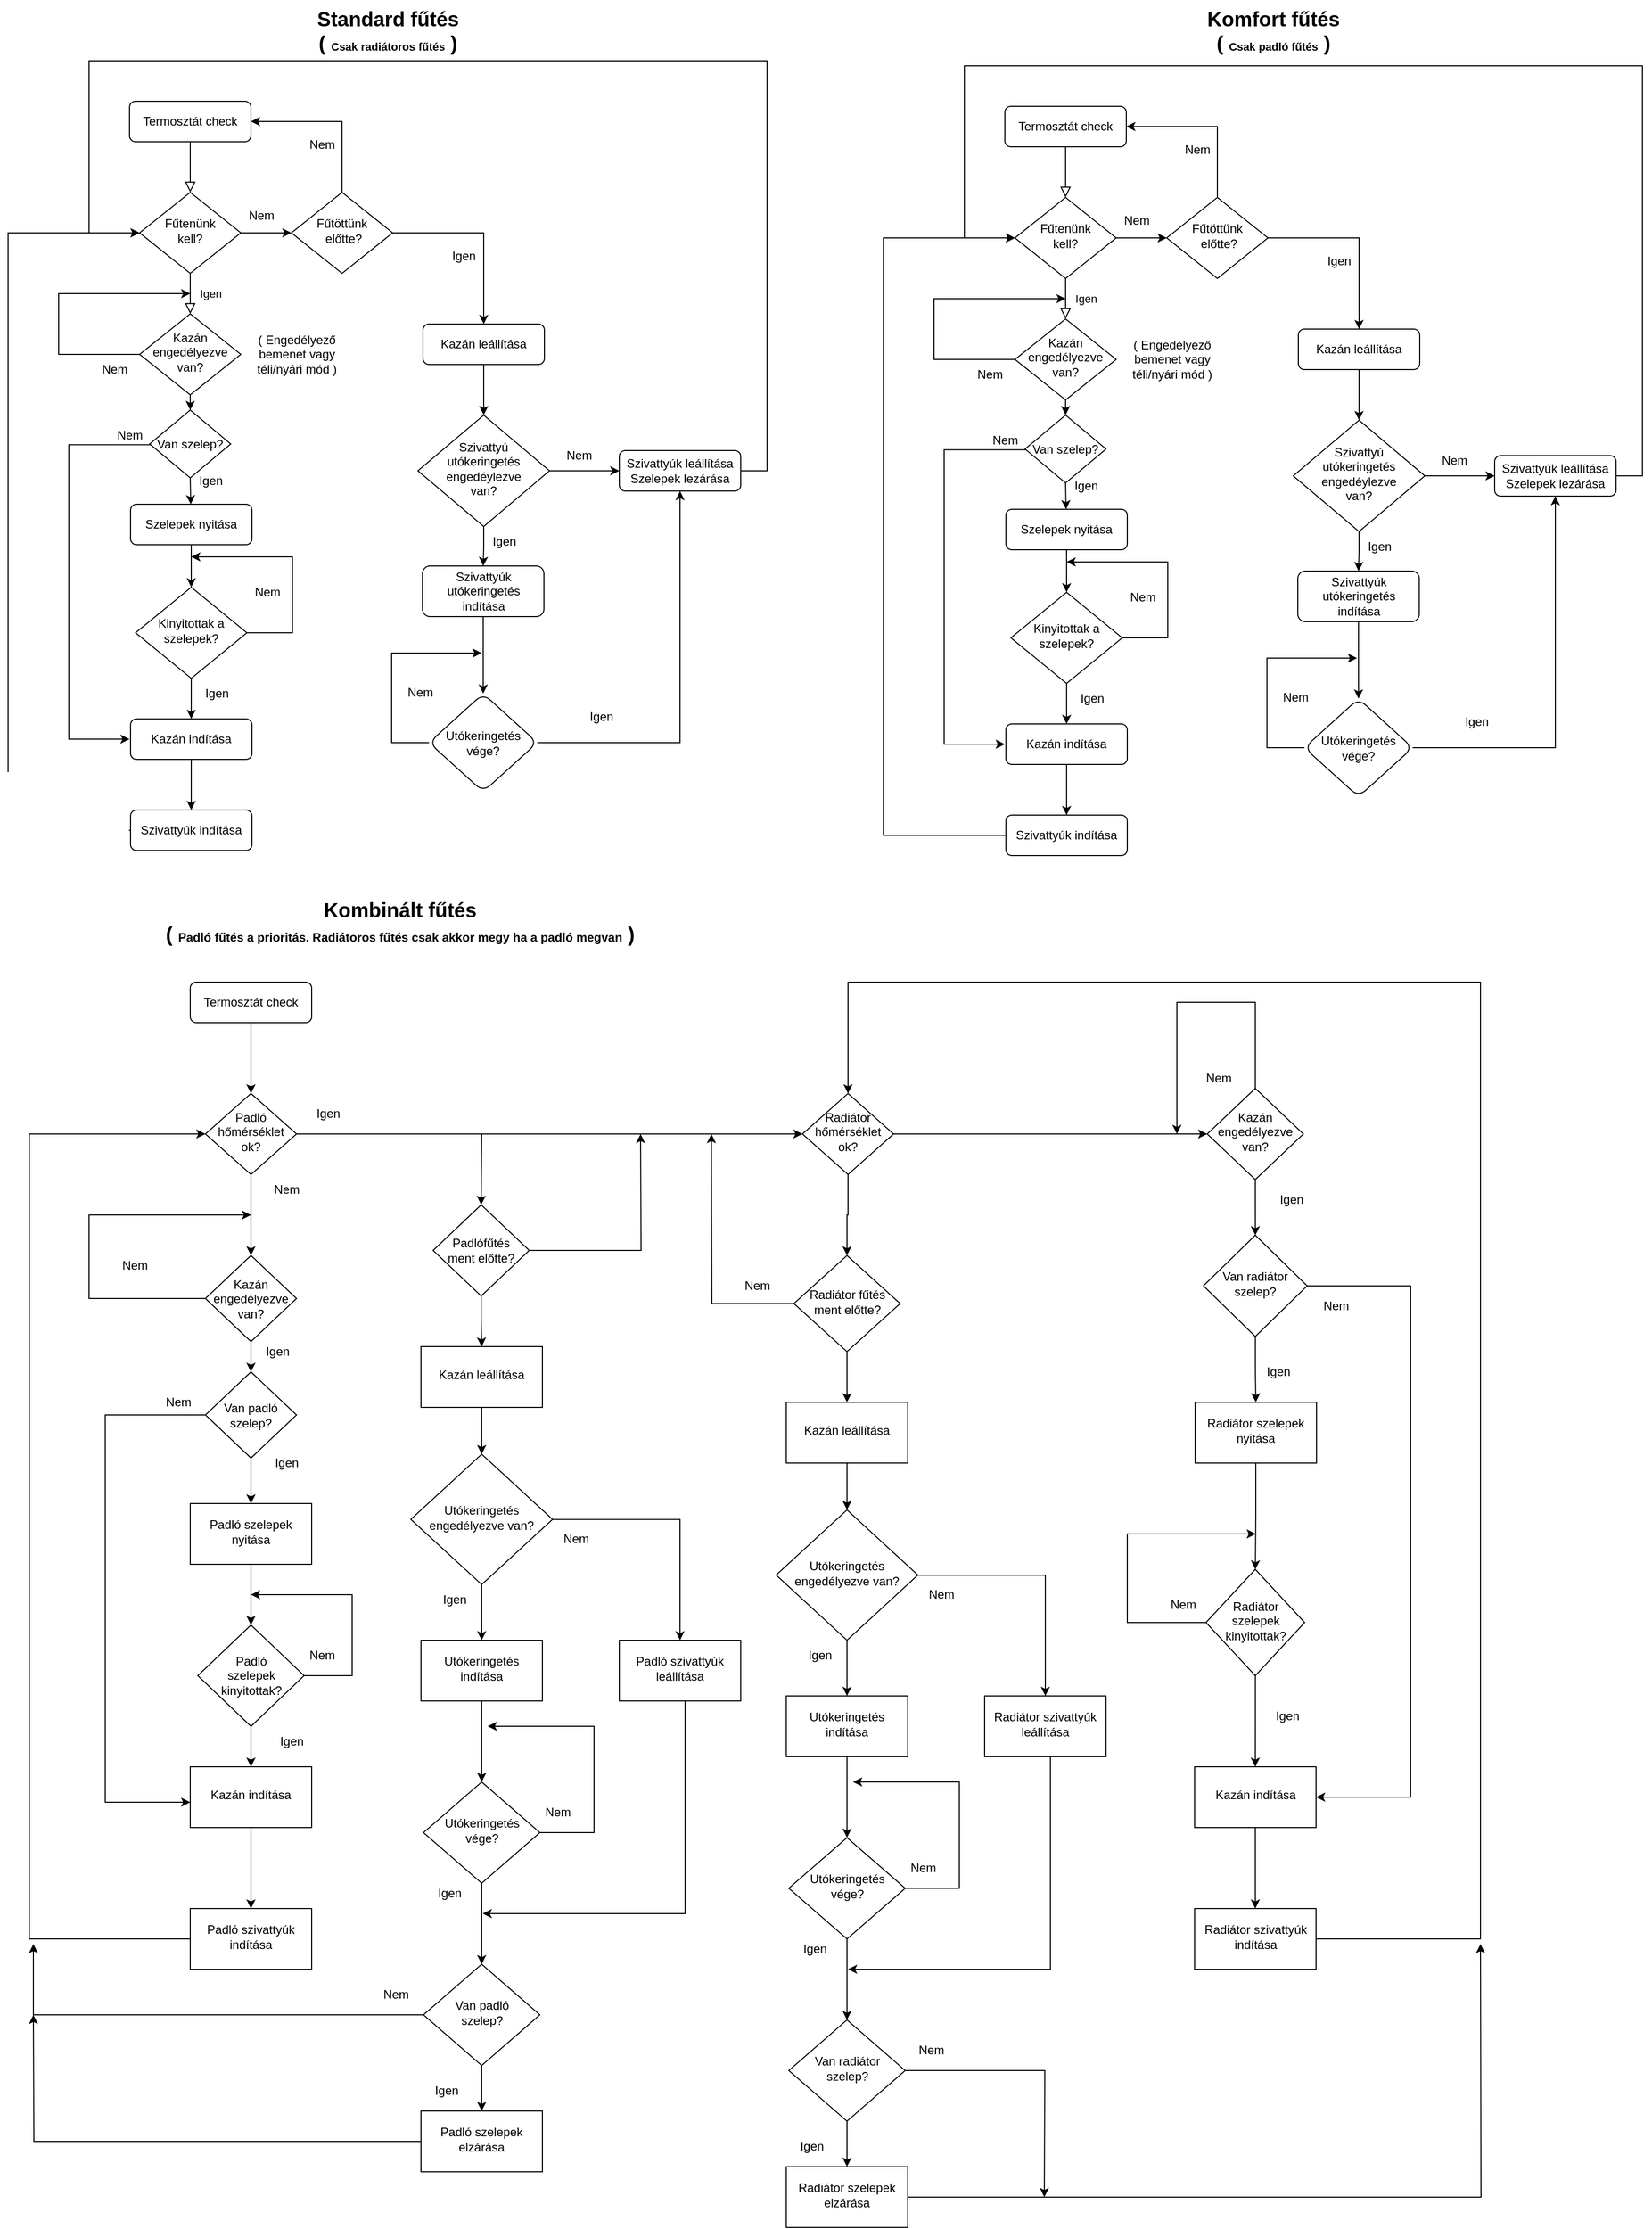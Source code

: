 <mxfile version="22.0.8" type="github">
  <diagram id="C5RBs43oDa-KdzZeNtuy" name="Page-1">
    <mxGraphModel dx="2193" dy="1910" grid="1" gridSize="5" guides="1" tooltips="1" connect="1" arrows="1" fold="1" page="1" pageScale="1" pageWidth="827" pageHeight="1169" math="0" shadow="0">
      <root>
        <mxCell id="WIyWlLk6GJQsqaUBKTNV-0" />
        <mxCell id="WIyWlLk6GJQsqaUBKTNV-1" parent="WIyWlLk6GJQsqaUBKTNV-0" />
        <mxCell id="BwI_lQwCWqoM442kbqM4-43" value="&lt;b&gt;&lt;font style=&quot;font-size: 20px;&quot;&gt;Standard fűtés&lt;br&gt;( &lt;/font&gt;&lt;font style=&quot;font-size: 11px;&quot;&gt;Csak radiátoros fűtés&lt;/font&gt;&lt;font style=&quot;font-size: 20px;&quot;&gt; )&lt;br&gt;&lt;/font&gt;&lt;/b&gt;" style="text;html=1;align=center;verticalAlign=middle;resizable=0;points=[];autosize=1;strokeColor=none;fillColor=none;" vertex="1" parent="WIyWlLk6GJQsqaUBKTNV-1">
          <mxGeometry x="-505" y="-980" width="160" height="60" as="geometry" />
        </mxCell>
        <mxCell id="BwI_lQwCWqoM442kbqM4-44" value="&lt;b&gt;&lt;font style=&quot;font-size: 20px;&quot;&gt;Komfort fűtés&lt;br&gt;( &lt;/font&gt;&lt;font style=&quot;font-size: 11px;&quot;&gt;Csak padló fűtés&lt;/font&gt;&lt;font style=&quot;font-size: 20px;&quot;&gt; )&lt;/font&gt;&lt;/b&gt;" style="text;html=1;align=center;verticalAlign=middle;resizable=0;points=[];autosize=1;strokeColor=none;fillColor=none;" vertex="1" parent="WIyWlLk6GJQsqaUBKTNV-1">
          <mxGeometry x="375" y="-980" width="150" height="60" as="geometry" />
        </mxCell>
        <mxCell id="BwI_lQwCWqoM442kbqM4-45" value="&lt;b&gt;&lt;font style=&quot;font-size: 20px;&quot;&gt;Kombinált fűtés&lt;br&gt;( &lt;/font&gt;&lt;font style=&quot;font-size: 12px;&quot;&gt;Padló fűtés a prioritás. Radiátoros fűtés csak akkor megy ha a padló megvan&lt;/font&gt;&lt;font style=&quot;font-size: 20px;&quot;&gt; )&lt;/font&gt;&lt;/b&gt;" style="text;html=1;align=center;verticalAlign=middle;resizable=0;points=[];autosize=1;strokeColor=none;fillColor=none;" vertex="1" parent="WIyWlLk6GJQsqaUBKTNV-1">
          <mxGeometry x="-658" y="-100" width="490" height="60" as="geometry" />
        </mxCell>
        <mxCell id="BwI_lQwCWqoM442kbqM4-46" value="" style="rounded=0;html=1;jettySize=auto;orthogonalLoop=1;fontSize=11;endArrow=block;endFill=0;endSize=8;strokeWidth=1;shadow=0;labelBackgroundColor=none;edgeStyle=orthogonalEdgeStyle;" edge="1" parent="WIyWlLk6GJQsqaUBKTNV-1" source="BwI_lQwCWqoM442kbqM4-47" target="BwI_lQwCWqoM442kbqM4-49">
          <mxGeometry relative="1" as="geometry" />
        </mxCell>
        <mxCell id="BwI_lQwCWqoM442kbqM4-47" value="Termosztát check" style="rounded=1;whiteSpace=wrap;html=1;fontSize=12;glass=0;strokeWidth=1;shadow=0;" vertex="1" parent="WIyWlLk6GJQsqaUBKTNV-1">
          <mxGeometry x="-680" y="-880" width="120" height="40" as="geometry" />
        </mxCell>
        <mxCell id="BwI_lQwCWqoM442kbqM4-48" value="Igen" style="rounded=0;html=1;jettySize=auto;orthogonalLoop=1;fontSize=11;endArrow=block;endFill=0;endSize=8;strokeWidth=1;shadow=0;labelBackgroundColor=none;edgeStyle=orthogonalEdgeStyle;" edge="1" parent="WIyWlLk6GJQsqaUBKTNV-1" source="BwI_lQwCWqoM442kbqM4-49" target="BwI_lQwCWqoM442kbqM4-51">
          <mxGeometry y="20" relative="1" as="geometry">
            <mxPoint as="offset" />
          </mxGeometry>
        </mxCell>
        <mxCell id="BwI_lQwCWqoM442kbqM4-49" value="Fűtenünk&lt;br&gt;kell?" style="rhombus;whiteSpace=wrap;html=1;shadow=0;fontFamily=Helvetica;fontSize=12;align=center;strokeWidth=1;spacing=6;spacingTop=-4;" vertex="1" parent="WIyWlLk6GJQsqaUBKTNV-1">
          <mxGeometry x="-670" y="-790" width="100" height="80" as="geometry" />
        </mxCell>
        <mxCell id="BwI_lQwCWqoM442kbqM4-206" value="" style="edgeStyle=orthogonalEdgeStyle;rounded=0;orthogonalLoop=1;jettySize=auto;html=1;" edge="1" parent="WIyWlLk6GJQsqaUBKTNV-1" source="BwI_lQwCWqoM442kbqM4-51" target="BwI_lQwCWqoM442kbqM4-205">
          <mxGeometry relative="1" as="geometry" />
        </mxCell>
        <mxCell id="BwI_lQwCWqoM442kbqM4-51" value="Kazán&lt;br&gt;engedélyezve van?" style="rhombus;whiteSpace=wrap;html=1;shadow=0;fontFamily=Helvetica;fontSize=12;align=center;strokeWidth=1;spacing=6;spacingTop=-4;" vertex="1" parent="WIyWlLk6GJQsqaUBKTNV-1">
          <mxGeometry x="-670" y="-670" width="100" height="80" as="geometry" />
        </mxCell>
        <mxCell id="BwI_lQwCWqoM442kbqM4-52" value="" style="edgeStyle=orthogonalEdgeStyle;rounded=0;orthogonalLoop=1;jettySize=auto;html=1;" edge="1" parent="WIyWlLk6GJQsqaUBKTNV-1" source="BwI_lQwCWqoM442kbqM4-53" target="BwI_lQwCWqoM442kbqM4-57">
          <mxGeometry relative="1" as="geometry" />
        </mxCell>
        <mxCell id="BwI_lQwCWqoM442kbqM4-53" value="Szelepek nyitása" style="rounded=1;whiteSpace=wrap;html=1;fontSize=12;glass=0;strokeWidth=1;shadow=0;" vertex="1" parent="WIyWlLk6GJQsqaUBKTNV-1">
          <mxGeometry x="-679" y="-482" width="120" height="40" as="geometry" />
        </mxCell>
        <mxCell id="BwI_lQwCWqoM442kbqM4-54" value="" style="endArrow=classic;html=1;rounded=0;exitX=0;exitY=0.5;exitDx=0;exitDy=0;" edge="1" parent="WIyWlLk6GJQsqaUBKTNV-1" source="BwI_lQwCWqoM442kbqM4-51">
          <mxGeometry width="50" height="50" relative="1" as="geometry">
            <mxPoint x="-695" y="-622.0" as="sourcePoint" />
            <mxPoint x="-620" y="-690" as="targetPoint" />
            <Array as="points">
              <mxPoint x="-750" y="-630" />
              <mxPoint x="-750" y="-690" />
            </Array>
          </mxGeometry>
        </mxCell>
        <mxCell id="BwI_lQwCWqoM442kbqM4-55" value="Nem" style="text;html=1;align=center;verticalAlign=middle;resizable=0;points=[];autosize=1;strokeColor=none;fillColor=none;" vertex="1" parent="WIyWlLk6GJQsqaUBKTNV-1">
          <mxGeometry x="-720" y="-630" width="50" height="30" as="geometry" />
        </mxCell>
        <mxCell id="BwI_lQwCWqoM442kbqM4-56" value="" style="edgeStyle=orthogonalEdgeStyle;rounded=0;orthogonalLoop=1;jettySize=auto;html=1;" edge="1" parent="WIyWlLk6GJQsqaUBKTNV-1" source="BwI_lQwCWqoM442kbqM4-57" target="BwI_lQwCWqoM442kbqM4-73">
          <mxGeometry relative="1" as="geometry" />
        </mxCell>
        <mxCell id="BwI_lQwCWqoM442kbqM4-57" value="Kinyitottak a szelepek?" style="rhombus;whiteSpace=wrap;html=1;shadow=0;fontFamily=Helvetica;fontSize=12;align=center;strokeWidth=1;spacing=6;spacingTop=-4;" vertex="1" parent="WIyWlLk6GJQsqaUBKTNV-1">
          <mxGeometry x="-674" y="-400" width="110" height="90" as="geometry" />
        </mxCell>
        <mxCell id="BwI_lQwCWqoM442kbqM4-58" value="" style="endArrow=classic;html=1;rounded=0;exitX=1;exitY=0.5;exitDx=0;exitDy=0;" edge="1" parent="WIyWlLk6GJQsqaUBKTNV-1" source="BwI_lQwCWqoM442kbqM4-57">
          <mxGeometry width="50" height="50" relative="1" as="geometry">
            <mxPoint x="-529" y="-370" as="sourcePoint" />
            <mxPoint x="-619" y="-430" as="targetPoint" />
            <Array as="points">
              <mxPoint x="-519" y="-355" />
              <mxPoint x="-519" y="-430" />
            </Array>
          </mxGeometry>
        </mxCell>
        <mxCell id="BwI_lQwCWqoM442kbqM4-59" value="Nem" style="text;html=1;align=center;verticalAlign=middle;resizable=0;points=[];autosize=1;strokeColor=none;fillColor=none;" vertex="1" parent="WIyWlLk6GJQsqaUBKTNV-1">
          <mxGeometry x="-569" y="-410" width="50" height="30" as="geometry" />
        </mxCell>
        <mxCell id="BwI_lQwCWqoM442kbqM4-60" value="" style="edgeStyle=orthogonalEdgeStyle;rounded=0;orthogonalLoop=1;jettySize=auto;html=1;entryX=0;entryY=0.5;entryDx=0;entryDy=0;exitX=0;exitY=0.5;exitDx=0;exitDy=0;" edge="1" parent="WIyWlLk6GJQsqaUBKTNV-1" source="BwI_lQwCWqoM442kbqM4-61" target="BwI_lQwCWqoM442kbqM4-49">
          <mxGeometry relative="1" as="geometry">
            <mxPoint x="-790" y="-750" as="targetPoint" />
            <Array as="points">
              <mxPoint x="-800" y="-160" />
              <mxPoint x="-800" y="-750" />
            </Array>
          </mxGeometry>
        </mxCell>
        <mxCell id="BwI_lQwCWqoM442kbqM4-61" value="Szivattyúk indítása" style="rounded=1;whiteSpace=wrap;html=1;fontSize=12;glass=0;strokeWidth=1;shadow=0;" vertex="1" parent="WIyWlLk6GJQsqaUBKTNV-1">
          <mxGeometry x="-679" y="-180" width="120" height="40" as="geometry" />
        </mxCell>
        <mxCell id="BwI_lQwCWqoM442kbqM4-62" value="Igen" style="text;html=1;align=center;verticalAlign=middle;resizable=0;points=[];autosize=1;strokeColor=none;fillColor=none;" vertex="1" parent="WIyWlLk6GJQsqaUBKTNV-1">
          <mxGeometry x="-619" y="-310" width="50" height="30" as="geometry" />
        </mxCell>
        <mxCell id="BwI_lQwCWqoM442kbqM4-63" value="Fűtöttünk&lt;br&gt;&amp;nbsp;előtte?" style="rhombus;whiteSpace=wrap;html=1;shadow=0;fontFamily=Helvetica;fontSize=12;align=center;strokeWidth=1;spacing=6;spacingTop=-4;" vertex="1" parent="WIyWlLk6GJQsqaUBKTNV-1">
          <mxGeometry x="-520" y="-790" width="100" height="80" as="geometry" />
        </mxCell>
        <mxCell id="BwI_lQwCWqoM442kbqM4-64" value="" style="endArrow=classic;html=1;rounded=0;exitX=1;exitY=0.5;exitDx=0;exitDy=0;entryX=0;entryY=0.5;entryDx=0;entryDy=0;" edge="1" parent="WIyWlLk6GJQsqaUBKTNV-1" source="BwI_lQwCWqoM442kbqM4-49" target="BwI_lQwCWqoM442kbqM4-63">
          <mxGeometry width="50" height="50" relative="1" as="geometry">
            <mxPoint x="-530" y="-650" as="sourcePoint" />
            <mxPoint x="-480" y="-700" as="targetPoint" />
          </mxGeometry>
        </mxCell>
        <mxCell id="BwI_lQwCWqoM442kbqM4-65" value="" style="endArrow=classic;html=1;rounded=0;exitX=0.5;exitY=0;exitDx=0;exitDy=0;entryX=1;entryY=0.5;entryDx=0;entryDy=0;" edge="1" parent="WIyWlLk6GJQsqaUBKTNV-1" source="BwI_lQwCWqoM442kbqM4-63" target="BwI_lQwCWqoM442kbqM4-47">
          <mxGeometry width="50" height="50" relative="1" as="geometry">
            <mxPoint x="-530" y="-650" as="sourcePoint" />
            <mxPoint x="-480" y="-700" as="targetPoint" />
            <Array as="points">
              <mxPoint x="-470" y="-860" />
            </Array>
          </mxGeometry>
        </mxCell>
        <mxCell id="BwI_lQwCWqoM442kbqM4-66" value="Nem" style="text;html=1;align=center;verticalAlign=middle;resizable=0;points=[];autosize=1;strokeColor=none;fillColor=none;" vertex="1" parent="WIyWlLk6GJQsqaUBKTNV-1">
          <mxGeometry x="-515" y="-852" width="50" height="30" as="geometry" />
        </mxCell>
        <mxCell id="BwI_lQwCWqoM442kbqM4-67" value="Nem" style="text;html=1;align=center;verticalAlign=middle;resizable=0;points=[];autosize=1;strokeColor=none;fillColor=none;" vertex="1" parent="WIyWlLk6GJQsqaUBKTNV-1">
          <mxGeometry x="-575" y="-782" width="50" height="30" as="geometry" />
        </mxCell>
        <mxCell id="BwI_lQwCWqoM442kbqM4-70" value="" style="endArrow=classic;html=1;rounded=0;exitX=1;exitY=0.5;exitDx=0;exitDy=0;entryX=0.5;entryY=0;entryDx=0;entryDy=0;" edge="1" parent="WIyWlLk6GJQsqaUBKTNV-1" source="BwI_lQwCWqoM442kbqM4-63">
          <mxGeometry width="50" height="50" relative="1" as="geometry">
            <mxPoint x="-530" y="-650" as="sourcePoint" />
            <mxPoint x="-330" y="-660" as="targetPoint" />
            <Array as="points">
              <mxPoint x="-330" y="-750" />
            </Array>
          </mxGeometry>
        </mxCell>
        <mxCell id="BwI_lQwCWqoM442kbqM4-71" value="Igen" style="text;html=1;align=center;verticalAlign=middle;resizable=0;points=[];autosize=1;strokeColor=none;fillColor=none;" vertex="1" parent="WIyWlLk6GJQsqaUBKTNV-1">
          <mxGeometry x="-375" y="-742" width="50" height="30" as="geometry" />
        </mxCell>
        <mxCell id="BwI_lQwCWqoM442kbqM4-72" value="" style="edgeStyle=orthogonalEdgeStyle;rounded=0;orthogonalLoop=1;jettySize=auto;html=1;" edge="1" parent="WIyWlLk6GJQsqaUBKTNV-1" source="BwI_lQwCWqoM442kbqM4-73" target="BwI_lQwCWqoM442kbqM4-61">
          <mxGeometry relative="1" as="geometry" />
        </mxCell>
        <mxCell id="BwI_lQwCWqoM442kbqM4-73" value="Kazán indítása" style="rounded=1;whiteSpace=wrap;html=1;fontSize=12;glass=0;strokeWidth=1;shadow=0;" vertex="1" parent="WIyWlLk6GJQsqaUBKTNV-1">
          <mxGeometry x="-679" y="-270" width="120" height="40" as="geometry" />
        </mxCell>
        <mxCell id="BwI_lQwCWqoM442kbqM4-74" value="" style="edgeStyle=orthogonalEdgeStyle;rounded=0;orthogonalLoop=1;jettySize=auto;html=1;" edge="1" parent="WIyWlLk6GJQsqaUBKTNV-1" source="BwI_lQwCWqoM442kbqM4-75" target="BwI_lQwCWqoM442kbqM4-77">
          <mxGeometry relative="1" as="geometry" />
        </mxCell>
        <mxCell id="BwI_lQwCWqoM442kbqM4-75" value="Kazán leállítása" style="rounded=1;whiteSpace=wrap;html=1;fontSize=12;glass=0;strokeWidth=1;shadow=0;" vertex="1" parent="WIyWlLk6GJQsqaUBKTNV-1">
          <mxGeometry x="-390" y="-660" width="120" height="40" as="geometry" />
        </mxCell>
        <mxCell id="BwI_lQwCWqoM442kbqM4-76" value="" style="edgeStyle=orthogonalEdgeStyle;rounded=0;orthogonalLoop=1;jettySize=auto;html=1;" edge="1" parent="WIyWlLk6GJQsqaUBKTNV-1" source="BwI_lQwCWqoM442kbqM4-77" target="BwI_lQwCWqoM442kbqM4-79">
          <mxGeometry relative="1" as="geometry" />
        </mxCell>
        <mxCell id="BwI_lQwCWqoM442kbqM4-194" value="" style="edgeStyle=orthogonalEdgeStyle;rounded=0;orthogonalLoop=1;jettySize=auto;html=1;" edge="1" parent="WIyWlLk6GJQsqaUBKTNV-1" source="BwI_lQwCWqoM442kbqM4-77" target="BwI_lQwCWqoM442kbqM4-81">
          <mxGeometry relative="1" as="geometry" />
        </mxCell>
        <mxCell id="BwI_lQwCWqoM442kbqM4-77" value="Szivattyú&lt;br&gt;utókeringetés&lt;br&gt;engedéylezve&lt;br&gt;van?" style="rhombus;whiteSpace=wrap;html=1;shadow=0;fontFamily=Helvetica;fontSize=12;align=center;strokeWidth=1;spacing=6;spacingTop=-4;" vertex="1" parent="WIyWlLk6GJQsqaUBKTNV-1">
          <mxGeometry x="-395" y="-570" width="130" height="110" as="geometry" />
        </mxCell>
        <mxCell id="BwI_lQwCWqoM442kbqM4-196" value="" style="edgeStyle=orthogonalEdgeStyle;rounded=0;orthogonalLoop=1;jettySize=auto;html=1;" edge="1" parent="WIyWlLk6GJQsqaUBKTNV-1" source="BwI_lQwCWqoM442kbqM4-79" target="BwI_lQwCWqoM442kbqM4-195">
          <mxGeometry relative="1" as="geometry" />
        </mxCell>
        <mxCell id="BwI_lQwCWqoM442kbqM4-79" value="Szivattyúk utókeringetés&lt;br&gt;indítása" style="rounded=1;whiteSpace=wrap;html=1;fontSize=12;glass=0;strokeWidth=1;shadow=0;" vertex="1" parent="WIyWlLk6GJQsqaUBKTNV-1">
          <mxGeometry x="-390.5" y="-421" width="120" height="50" as="geometry" />
        </mxCell>
        <mxCell id="BwI_lQwCWqoM442kbqM4-80" value="" style="edgeStyle=orthogonalEdgeStyle;rounded=0;orthogonalLoop=1;jettySize=auto;html=1;exitX=1;exitY=0.5;exitDx=0;exitDy=0;" edge="1" parent="WIyWlLk6GJQsqaUBKTNV-1" source="BwI_lQwCWqoM442kbqM4-81">
          <mxGeometry relative="1" as="geometry">
            <mxPoint x="-670" y="-750" as="targetPoint" />
            <Array as="points">
              <mxPoint x="-50" y="-515" />
              <mxPoint x="-50" y="-920" />
              <mxPoint x="-720" y="-920" />
              <mxPoint x="-720" y="-750" />
            </Array>
          </mxGeometry>
        </mxCell>
        <mxCell id="BwI_lQwCWqoM442kbqM4-81" value="Szivattyúk leállítása&lt;br&gt;Szelepek lezárása" style="rounded=1;whiteSpace=wrap;html=1;fontSize=12;glass=0;strokeWidth=1;shadow=0;" vertex="1" parent="WIyWlLk6GJQsqaUBKTNV-1">
          <mxGeometry x="-196" y="-535" width="120" height="40" as="geometry" />
        </mxCell>
        <mxCell id="BwI_lQwCWqoM442kbqM4-83" value="Igen" style="text;html=1;align=center;verticalAlign=middle;resizable=0;points=[];autosize=1;strokeColor=none;fillColor=none;" vertex="1" parent="WIyWlLk6GJQsqaUBKTNV-1">
          <mxGeometry x="-335" y="-460" width="50" height="30" as="geometry" />
        </mxCell>
        <mxCell id="BwI_lQwCWqoM442kbqM4-84" value="Nem" style="text;html=1;align=center;verticalAlign=middle;resizable=0;points=[];autosize=1;strokeColor=none;fillColor=none;" vertex="1" parent="WIyWlLk6GJQsqaUBKTNV-1">
          <mxGeometry x="-261" y="-545" width="50" height="30" as="geometry" />
        </mxCell>
        <mxCell id="BwI_lQwCWqoM442kbqM4-85" value="( Engedélyező &lt;br&gt;bemenet vagy&lt;br&gt;téli/nyári mód )" style="text;html=1;align=center;verticalAlign=middle;resizable=0;points=[];autosize=1;strokeColor=none;fillColor=none;" vertex="1" parent="WIyWlLk6GJQsqaUBKTNV-1">
          <mxGeometry x="-565" y="-660" width="100" height="60" as="geometry" />
        </mxCell>
        <mxCell id="BwI_lQwCWqoM442kbqM4-133" value="" style="edgeStyle=orthogonalEdgeStyle;rounded=0;orthogonalLoop=1;jettySize=auto;html=1;entryX=0.5;entryY=0;entryDx=0;entryDy=0;exitX=0.5;exitY=1;exitDx=0;exitDy=0;" edge="1" parent="WIyWlLk6GJQsqaUBKTNV-1" source="BwI_lQwCWqoM442kbqM4-126" target="BwI_lQwCWqoM442kbqM4-127">
          <mxGeometry relative="1" as="geometry">
            <mxPoint x="-728" y="10" as="targetPoint" />
          </mxGeometry>
        </mxCell>
        <mxCell id="BwI_lQwCWqoM442kbqM4-126" value="Termosztát check" style="rounded=1;whiteSpace=wrap;html=1;fontSize=12;glass=0;strokeWidth=1;shadow=0;" vertex="1" parent="WIyWlLk6GJQsqaUBKTNV-1">
          <mxGeometry x="-620" y="-10" width="120" height="40" as="geometry" />
        </mxCell>
        <mxCell id="BwI_lQwCWqoM442kbqM4-400" value="" style="edgeStyle=orthogonalEdgeStyle;rounded=0;orthogonalLoop=1;jettySize=auto;html=1;entryX=0;entryY=0.5;entryDx=0;entryDy=0;" edge="1" parent="WIyWlLk6GJQsqaUBKTNV-1" source="BwI_lQwCWqoM442kbqM4-127" target="BwI_lQwCWqoM442kbqM4-178">
          <mxGeometry relative="1" as="geometry">
            <mxPoint x="-280" y="135" as="targetPoint" />
          </mxGeometry>
        </mxCell>
        <mxCell id="BwI_lQwCWqoM442kbqM4-127" value="Padló hőmérséklet ok?" style="rhombus;whiteSpace=wrap;html=1;shadow=0;fontFamily=Helvetica;fontSize=12;align=center;strokeWidth=1;spacing=6;spacingTop=-4;" vertex="1" parent="WIyWlLk6GJQsqaUBKTNV-1">
          <mxGeometry x="-605" y="100" width="90" height="80" as="geometry" />
        </mxCell>
        <mxCell id="BwI_lQwCWqoM442kbqM4-131" value="Igen" style="text;html=1;align=center;verticalAlign=middle;resizable=0;points=[];autosize=1;strokeColor=none;fillColor=none;" vertex="1" parent="WIyWlLk6GJQsqaUBKTNV-1">
          <mxGeometry x="-509" y="105" width="50" height="30" as="geometry" />
        </mxCell>
        <mxCell id="BwI_lQwCWqoM442kbqM4-160" value="" style="edgeStyle=orthogonalEdgeStyle;rounded=0;orthogonalLoop=1;jettySize=auto;html=1;" edge="1" parent="WIyWlLk6GJQsqaUBKTNV-1">
          <mxGeometry relative="1" as="geometry">
            <mxPoint x="-560" y="180" as="sourcePoint" />
            <mxPoint x="-560" y="260" as="targetPoint" />
          </mxGeometry>
        </mxCell>
        <mxCell id="BwI_lQwCWqoM442kbqM4-171" style="edgeStyle=orthogonalEdgeStyle;rounded=0;orthogonalLoop=1;jettySize=auto;html=1;exitX=0;exitY=0.5;exitDx=0;exitDy=0;" edge="1" parent="WIyWlLk6GJQsqaUBKTNV-1" source="BwI_lQwCWqoM442kbqM4-310">
          <mxGeometry relative="1" as="geometry">
            <mxPoint x="-560" y="220" as="targetPoint" />
            <mxPoint x="-620" y="290" as="sourcePoint" />
            <Array as="points">
              <mxPoint x="-720" y="303" />
              <mxPoint x="-720" y="220" />
            </Array>
          </mxGeometry>
        </mxCell>
        <mxCell id="BwI_lQwCWqoM442kbqM4-164" value="" style="edgeStyle=orthogonalEdgeStyle;rounded=0;orthogonalLoop=1;jettySize=auto;html=1;" edge="1" parent="WIyWlLk6GJQsqaUBKTNV-1" source="BwI_lQwCWqoM442kbqM4-161">
          <mxGeometry relative="1" as="geometry">
            <mxPoint x="-560" y="625" as="targetPoint" />
          </mxGeometry>
        </mxCell>
        <mxCell id="BwI_lQwCWqoM442kbqM4-161" value="Padló szelepek nyitása" style="whiteSpace=wrap;html=1;shadow=0;strokeWidth=1;spacing=6;spacingTop=-4;" vertex="1" parent="WIyWlLk6GJQsqaUBKTNV-1">
          <mxGeometry x="-620" y="505" width="120" height="60" as="geometry" />
        </mxCell>
        <mxCell id="BwI_lQwCWqoM442kbqM4-166" value="" style="edgeStyle=orthogonalEdgeStyle;rounded=0;orthogonalLoop=1;jettySize=auto;html=1;exitX=0.5;exitY=1;exitDx=0;exitDy=0;" edge="1" parent="WIyWlLk6GJQsqaUBKTNV-1" source="BwI_lQwCWqoM442kbqM4-318" target="BwI_lQwCWqoM442kbqM4-165">
          <mxGeometry relative="1" as="geometry">
            <mxPoint x="-560" y="685" as="sourcePoint" />
          </mxGeometry>
        </mxCell>
        <mxCell id="BwI_lQwCWqoM442kbqM4-168" value="" style="edgeStyle=orthogonalEdgeStyle;rounded=0;orthogonalLoop=1;jettySize=auto;html=1;" edge="1" parent="WIyWlLk6GJQsqaUBKTNV-1" source="BwI_lQwCWqoM442kbqM4-165" target="BwI_lQwCWqoM442kbqM4-167">
          <mxGeometry relative="1" as="geometry" />
        </mxCell>
        <mxCell id="BwI_lQwCWqoM442kbqM4-165" value="Kazán indítása" style="whiteSpace=wrap;html=1;shadow=0;strokeWidth=1;spacing=6;spacingTop=-4;" vertex="1" parent="WIyWlLk6GJQsqaUBKTNV-1">
          <mxGeometry x="-620" y="765" width="120" height="60" as="geometry" />
        </mxCell>
        <mxCell id="BwI_lQwCWqoM442kbqM4-182" value="" style="edgeStyle=orthogonalEdgeStyle;rounded=0;orthogonalLoop=1;jettySize=auto;html=1;entryX=0;entryY=0.5;entryDx=0;entryDy=0;" edge="1" parent="WIyWlLk6GJQsqaUBKTNV-1" source="BwI_lQwCWqoM442kbqM4-167" target="BwI_lQwCWqoM442kbqM4-127">
          <mxGeometry relative="1" as="geometry">
            <mxPoint x="-710" y="130" as="targetPoint" />
            <Array as="points">
              <mxPoint x="-779" y="935" />
              <mxPoint x="-779" y="140" />
            </Array>
          </mxGeometry>
        </mxCell>
        <mxCell id="BwI_lQwCWqoM442kbqM4-167" value="Padló szivattyúk indítása" style="whiteSpace=wrap;html=1;shadow=0;strokeWidth=1;spacing=6;spacingTop=-4;" vertex="1" parent="WIyWlLk6GJQsqaUBKTNV-1">
          <mxGeometry x="-620" y="905" width="120" height="60" as="geometry" />
        </mxCell>
        <mxCell id="BwI_lQwCWqoM442kbqM4-172" value="Nem" style="text;html=1;align=center;verticalAlign=middle;resizable=0;points=[];autosize=1;strokeColor=none;fillColor=none;" vertex="1" parent="WIyWlLk6GJQsqaUBKTNV-1">
          <mxGeometry x="-700" y="255" width="50" height="30" as="geometry" />
        </mxCell>
        <mxCell id="BwI_lQwCWqoM442kbqM4-173" value="Igen" style="text;html=1;align=center;verticalAlign=middle;resizable=0;points=[];autosize=1;strokeColor=none;fillColor=none;" vertex="1" parent="WIyWlLk6GJQsqaUBKTNV-1">
          <mxGeometry x="-559" y="340" width="50" height="30" as="geometry" />
        </mxCell>
        <mxCell id="BwI_lQwCWqoM442kbqM4-177" value="Nem" style="text;html=1;align=center;verticalAlign=middle;resizable=0;points=[];autosize=1;strokeColor=none;fillColor=none;" vertex="1" parent="WIyWlLk6GJQsqaUBKTNV-1">
          <mxGeometry x="-550" y="180" width="50" height="30" as="geometry" />
        </mxCell>
        <mxCell id="BwI_lQwCWqoM442kbqM4-325" value="" style="edgeStyle=orthogonalEdgeStyle;rounded=0;orthogonalLoop=1;jettySize=auto;html=1;exitX=1;exitY=0.5;exitDx=0;exitDy=0;" edge="1" parent="WIyWlLk6GJQsqaUBKTNV-1" source="BwI_lQwCWqoM442kbqM4-178" target="BwI_lQwCWqoM442kbqM4-324">
          <mxGeometry relative="1" as="geometry">
            <mxPoint x="300" y="140" as="sourcePoint" />
          </mxGeometry>
        </mxCell>
        <mxCell id="BwI_lQwCWqoM442kbqM4-352" value="" style="edgeStyle=orthogonalEdgeStyle;rounded=0;orthogonalLoop=1;jettySize=auto;html=1;" edge="1" parent="WIyWlLk6GJQsqaUBKTNV-1" source="BwI_lQwCWqoM442kbqM4-178" target="BwI_lQwCWqoM442kbqM4-351">
          <mxGeometry relative="1" as="geometry" />
        </mxCell>
        <mxCell id="BwI_lQwCWqoM442kbqM4-178" value="Radiátor&lt;br&gt;hőmérséklet ok?" style="rhombus;whiteSpace=wrap;html=1;shadow=0;fontFamily=Helvetica;fontSize=12;align=center;strokeWidth=1;spacing=6;spacingTop=-4;" vertex="1" parent="WIyWlLk6GJQsqaUBKTNV-1">
          <mxGeometry x="-15" y="100" width="90" height="80" as="geometry" />
        </mxCell>
        <mxCell id="BwI_lQwCWqoM442kbqM4-197" value="" style="edgeStyle=orthogonalEdgeStyle;rounded=0;orthogonalLoop=1;jettySize=auto;html=1;entryX=0.5;entryY=1;entryDx=0;entryDy=0;" edge="1" parent="WIyWlLk6GJQsqaUBKTNV-1" source="BwI_lQwCWqoM442kbqM4-195" target="BwI_lQwCWqoM442kbqM4-81">
          <mxGeometry relative="1" as="geometry">
            <mxPoint x="-139" y="-222" as="targetPoint" />
          </mxGeometry>
        </mxCell>
        <mxCell id="BwI_lQwCWqoM442kbqM4-199" value="" style="edgeStyle=orthogonalEdgeStyle;rounded=0;orthogonalLoop=1;jettySize=auto;html=1;" edge="1" parent="WIyWlLk6GJQsqaUBKTNV-1" source="BwI_lQwCWqoM442kbqM4-195">
          <mxGeometry relative="1" as="geometry">
            <mxPoint x="-332" y="-335" as="targetPoint" />
            <Array as="points">
              <mxPoint x="-421" y="-246" />
              <mxPoint x="-421" y="-335" />
            </Array>
          </mxGeometry>
        </mxCell>
        <mxCell id="BwI_lQwCWqoM442kbqM4-195" value="Utókeringetés vége?" style="rhombus;whiteSpace=wrap;html=1;rounded=1;glass=0;strokeWidth=1;shadow=0;" vertex="1" parent="WIyWlLk6GJQsqaUBKTNV-1">
          <mxGeometry x="-384" y="-295" width="107" height="97" as="geometry" />
        </mxCell>
        <mxCell id="BwI_lQwCWqoM442kbqM4-198" value="Igen" style="text;html=1;align=center;verticalAlign=middle;resizable=0;points=[];autosize=1;strokeColor=none;fillColor=none;" vertex="1" parent="WIyWlLk6GJQsqaUBKTNV-1">
          <mxGeometry x="-239" y="-287" width="50" height="30" as="geometry" />
        </mxCell>
        <mxCell id="BwI_lQwCWqoM442kbqM4-200" value="Nem" style="text;html=1;align=center;verticalAlign=middle;resizable=0;points=[];autosize=1;strokeColor=none;fillColor=none;" vertex="1" parent="WIyWlLk6GJQsqaUBKTNV-1">
          <mxGeometry x="-415" y="-310" width="44" height="27" as="geometry" />
        </mxCell>
        <mxCell id="BwI_lQwCWqoM442kbqM4-211" value="" style="edgeStyle=orthogonalEdgeStyle;rounded=0;orthogonalLoop=1;jettySize=auto;html=1;" edge="1" parent="WIyWlLk6GJQsqaUBKTNV-1">
          <mxGeometry relative="1" as="geometry">
            <mxPoint x="-625.006" y="-540.772" as="sourcePoint" />
            <mxPoint x="-680" y="-250" as="targetPoint" />
            <Array as="points">
              <mxPoint x="-740.02" y="-541.26" />
              <mxPoint x="-740.02" y="-249.26" />
            </Array>
          </mxGeometry>
        </mxCell>
        <mxCell id="BwI_lQwCWqoM442kbqM4-205" value="Van szelep?" style="rhombus;whiteSpace=wrap;html=1;" vertex="1" parent="WIyWlLk6GJQsqaUBKTNV-1">
          <mxGeometry x="-660" y="-575" width="80" height="67" as="geometry" />
        </mxCell>
        <mxCell id="BwI_lQwCWqoM442kbqM4-209" value="" style="endArrow=classic;html=1;rounded=0;exitX=0.5;exitY=1;exitDx=0;exitDy=0;entryX=0.5;entryY=0;entryDx=0;entryDy=0;" edge="1" parent="WIyWlLk6GJQsqaUBKTNV-1" source="BwI_lQwCWqoM442kbqM4-205">
          <mxGeometry width="50" height="50" relative="1" as="geometry">
            <mxPoint x="-620.5" y="-508" as="sourcePoint" />
            <mxPoint x="-619.5" y="-482" as="targetPoint" />
          </mxGeometry>
        </mxCell>
        <mxCell id="BwI_lQwCWqoM442kbqM4-212" value="Nem" style="text;html=1;align=center;verticalAlign=middle;resizable=0;points=[];autosize=1;strokeColor=none;fillColor=none;" vertex="1" parent="WIyWlLk6GJQsqaUBKTNV-1">
          <mxGeometry x="-705" y="-565" width="50" height="30" as="geometry" />
        </mxCell>
        <mxCell id="BwI_lQwCWqoM442kbqM4-213" value="Igen" style="text;html=1;align=center;verticalAlign=middle;resizable=0;points=[];autosize=1;strokeColor=none;fillColor=none;" vertex="1" parent="WIyWlLk6GJQsqaUBKTNV-1">
          <mxGeometry x="-625" y="-520" width="50" height="30" as="geometry" />
        </mxCell>
        <mxCell id="BwI_lQwCWqoM442kbqM4-262" value="" style="rounded=0;html=1;jettySize=auto;orthogonalLoop=1;fontSize=11;endArrow=block;endFill=0;endSize=8;strokeWidth=1;shadow=0;labelBackgroundColor=none;edgeStyle=orthogonalEdgeStyle;" edge="1" parent="WIyWlLk6GJQsqaUBKTNV-1" source="BwI_lQwCWqoM442kbqM4-263" target="BwI_lQwCWqoM442kbqM4-265">
          <mxGeometry relative="1" as="geometry" />
        </mxCell>
        <mxCell id="BwI_lQwCWqoM442kbqM4-263" value="Termosztát check" style="rounded=1;whiteSpace=wrap;html=1;fontSize=12;glass=0;strokeWidth=1;shadow=0;" vertex="1" parent="WIyWlLk6GJQsqaUBKTNV-1">
          <mxGeometry x="185" y="-875" width="120" height="40" as="geometry" />
        </mxCell>
        <mxCell id="BwI_lQwCWqoM442kbqM4-264" value="Igen" style="rounded=0;html=1;jettySize=auto;orthogonalLoop=1;fontSize=11;endArrow=block;endFill=0;endSize=8;strokeWidth=1;shadow=0;labelBackgroundColor=none;edgeStyle=orthogonalEdgeStyle;" edge="1" parent="WIyWlLk6GJQsqaUBKTNV-1" source="BwI_lQwCWqoM442kbqM4-265" target="BwI_lQwCWqoM442kbqM4-267">
          <mxGeometry y="20" relative="1" as="geometry">
            <mxPoint as="offset" />
          </mxGeometry>
        </mxCell>
        <mxCell id="BwI_lQwCWqoM442kbqM4-265" value="Fűtenünk&lt;br&gt;kell?" style="rhombus;whiteSpace=wrap;html=1;shadow=0;fontFamily=Helvetica;fontSize=12;align=center;strokeWidth=1;spacing=6;spacingTop=-4;" vertex="1" parent="WIyWlLk6GJQsqaUBKTNV-1">
          <mxGeometry x="195" y="-785" width="100" height="80" as="geometry" />
        </mxCell>
        <mxCell id="BwI_lQwCWqoM442kbqM4-266" value="" style="edgeStyle=orthogonalEdgeStyle;rounded=0;orthogonalLoop=1;jettySize=auto;html=1;" edge="1" parent="WIyWlLk6GJQsqaUBKTNV-1" source="BwI_lQwCWqoM442kbqM4-267" target="BwI_lQwCWqoM442kbqM4-306">
          <mxGeometry relative="1" as="geometry" />
        </mxCell>
        <mxCell id="BwI_lQwCWqoM442kbqM4-267" value="Kazán&lt;br&gt;engedélyezve van?" style="rhombus;whiteSpace=wrap;html=1;shadow=0;fontFamily=Helvetica;fontSize=12;align=center;strokeWidth=1;spacing=6;spacingTop=-4;" vertex="1" parent="WIyWlLk6GJQsqaUBKTNV-1">
          <mxGeometry x="195" y="-665" width="100" height="80" as="geometry" />
        </mxCell>
        <mxCell id="BwI_lQwCWqoM442kbqM4-268" value="" style="edgeStyle=orthogonalEdgeStyle;rounded=0;orthogonalLoop=1;jettySize=auto;html=1;" edge="1" parent="WIyWlLk6GJQsqaUBKTNV-1" source="BwI_lQwCWqoM442kbqM4-269" target="BwI_lQwCWqoM442kbqM4-273">
          <mxGeometry relative="1" as="geometry" />
        </mxCell>
        <mxCell id="BwI_lQwCWqoM442kbqM4-269" value="Szelepek nyitása" style="rounded=1;whiteSpace=wrap;html=1;fontSize=12;glass=0;strokeWidth=1;shadow=0;" vertex="1" parent="WIyWlLk6GJQsqaUBKTNV-1">
          <mxGeometry x="186" y="-477" width="120" height="40" as="geometry" />
        </mxCell>
        <mxCell id="BwI_lQwCWqoM442kbqM4-270" value="" style="endArrow=classic;html=1;rounded=0;exitX=0;exitY=0.5;exitDx=0;exitDy=0;" edge="1" parent="WIyWlLk6GJQsqaUBKTNV-1" source="BwI_lQwCWqoM442kbqM4-267">
          <mxGeometry width="50" height="50" relative="1" as="geometry">
            <mxPoint x="170" y="-617.0" as="sourcePoint" />
            <mxPoint x="245" y="-685" as="targetPoint" />
            <Array as="points">
              <mxPoint x="115" y="-625" />
              <mxPoint x="115" y="-685" />
            </Array>
          </mxGeometry>
        </mxCell>
        <mxCell id="BwI_lQwCWqoM442kbqM4-271" value="Nem" style="text;html=1;align=center;verticalAlign=middle;resizable=0;points=[];autosize=1;strokeColor=none;fillColor=none;" vertex="1" parent="WIyWlLk6GJQsqaUBKTNV-1">
          <mxGeometry x="145" y="-625" width="50" height="30" as="geometry" />
        </mxCell>
        <mxCell id="BwI_lQwCWqoM442kbqM4-272" value="" style="edgeStyle=orthogonalEdgeStyle;rounded=0;orthogonalLoop=1;jettySize=auto;html=1;" edge="1" parent="WIyWlLk6GJQsqaUBKTNV-1" source="BwI_lQwCWqoM442kbqM4-273" target="BwI_lQwCWqoM442kbqM4-287">
          <mxGeometry relative="1" as="geometry" />
        </mxCell>
        <mxCell id="BwI_lQwCWqoM442kbqM4-273" value="Kinyitottak a szelepek?" style="rhombus;whiteSpace=wrap;html=1;shadow=0;fontFamily=Helvetica;fontSize=12;align=center;strokeWidth=1;spacing=6;spacingTop=-4;" vertex="1" parent="WIyWlLk6GJQsqaUBKTNV-1">
          <mxGeometry x="191" y="-395" width="110" height="90" as="geometry" />
        </mxCell>
        <mxCell id="BwI_lQwCWqoM442kbqM4-274" value="" style="endArrow=classic;html=1;rounded=0;exitX=1;exitY=0.5;exitDx=0;exitDy=0;" edge="1" parent="WIyWlLk6GJQsqaUBKTNV-1" source="BwI_lQwCWqoM442kbqM4-273">
          <mxGeometry width="50" height="50" relative="1" as="geometry">
            <mxPoint x="336" y="-365" as="sourcePoint" />
            <mxPoint x="246" y="-425" as="targetPoint" />
            <Array as="points">
              <mxPoint x="346" y="-350" />
              <mxPoint x="346" y="-425" />
            </Array>
          </mxGeometry>
        </mxCell>
        <mxCell id="BwI_lQwCWqoM442kbqM4-275" value="Nem" style="text;html=1;align=center;verticalAlign=middle;resizable=0;points=[];autosize=1;strokeColor=none;fillColor=none;" vertex="1" parent="WIyWlLk6GJQsqaUBKTNV-1">
          <mxGeometry x="296" y="-405" width="50" height="30" as="geometry" />
        </mxCell>
        <mxCell id="BwI_lQwCWqoM442kbqM4-276" value="" style="edgeStyle=orthogonalEdgeStyle;rounded=0;orthogonalLoop=1;jettySize=auto;html=1;entryX=0;entryY=0.5;entryDx=0;entryDy=0;exitX=0;exitY=0.5;exitDx=0;exitDy=0;" edge="1" parent="WIyWlLk6GJQsqaUBKTNV-1" source="BwI_lQwCWqoM442kbqM4-277" target="BwI_lQwCWqoM442kbqM4-265">
          <mxGeometry relative="1" as="geometry">
            <mxPoint x="75" y="-745" as="targetPoint" />
            <Array as="points">
              <mxPoint x="65" y="-155" />
              <mxPoint x="65" y="-745" />
            </Array>
          </mxGeometry>
        </mxCell>
        <mxCell id="BwI_lQwCWqoM442kbqM4-277" value="Szivattyúk indítása" style="rounded=1;whiteSpace=wrap;html=1;fontSize=12;glass=0;strokeWidth=1;shadow=0;" vertex="1" parent="WIyWlLk6GJQsqaUBKTNV-1">
          <mxGeometry x="186" y="-175" width="120" height="40" as="geometry" />
        </mxCell>
        <mxCell id="BwI_lQwCWqoM442kbqM4-278" value="Igen" style="text;html=1;align=center;verticalAlign=middle;resizable=0;points=[];autosize=1;strokeColor=none;fillColor=none;" vertex="1" parent="WIyWlLk6GJQsqaUBKTNV-1">
          <mxGeometry x="246" y="-305" width="50" height="30" as="geometry" />
        </mxCell>
        <mxCell id="BwI_lQwCWqoM442kbqM4-279" value="Fűtöttünk&lt;br&gt;&amp;nbsp;előtte?" style="rhombus;whiteSpace=wrap;html=1;shadow=0;fontFamily=Helvetica;fontSize=12;align=center;strokeWidth=1;spacing=6;spacingTop=-4;" vertex="1" parent="WIyWlLk6GJQsqaUBKTNV-1">
          <mxGeometry x="345" y="-785" width="100" height="80" as="geometry" />
        </mxCell>
        <mxCell id="BwI_lQwCWqoM442kbqM4-280" value="" style="endArrow=classic;html=1;rounded=0;exitX=1;exitY=0.5;exitDx=0;exitDy=0;entryX=0;entryY=0.5;entryDx=0;entryDy=0;" edge="1" parent="WIyWlLk6GJQsqaUBKTNV-1" source="BwI_lQwCWqoM442kbqM4-265" target="BwI_lQwCWqoM442kbqM4-279">
          <mxGeometry width="50" height="50" relative="1" as="geometry">
            <mxPoint x="335" y="-645" as="sourcePoint" />
            <mxPoint x="385" y="-695" as="targetPoint" />
          </mxGeometry>
        </mxCell>
        <mxCell id="BwI_lQwCWqoM442kbqM4-281" value="" style="endArrow=classic;html=1;rounded=0;exitX=0.5;exitY=0;exitDx=0;exitDy=0;entryX=1;entryY=0.5;entryDx=0;entryDy=0;" edge="1" parent="WIyWlLk6GJQsqaUBKTNV-1" source="BwI_lQwCWqoM442kbqM4-279" target="BwI_lQwCWqoM442kbqM4-263">
          <mxGeometry width="50" height="50" relative="1" as="geometry">
            <mxPoint x="335" y="-645" as="sourcePoint" />
            <mxPoint x="385" y="-695" as="targetPoint" />
            <Array as="points">
              <mxPoint x="395" y="-855" />
            </Array>
          </mxGeometry>
        </mxCell>
        <mxCell id="BwI_lQwCWqoM442kbqM4-282" value="Nem" style="text;html=1;align=center;verticalAlign=middle;resizable=0;points=[];autosize=1;strokeColor=none;fillColor=none;" vertex="1" parent="WIyWlLk6GJQsqaUBKTNV-1">
          <mxGeometry x="350" y="-847" width="50" height="30" as="geometry" />
        </mxCell>
        <mxCell id="BwI_lQwCWqoM442kbqM4-283" value="Nem" style="text;html=1;align=center;verticalAlign=middle;resizable=0;points=[];autosize=1;strokeColor=none;fillColor=none;" vertex="1" parent="WIyWlLk6GJQsqaUBKTNV-1">
          <mxGeometry x="290" y="-777" width="50" height="30" as="geometry" />
        </mxCell>
        <mxCell id="BwI_lQwCWqoM442kbqM4-284" value="" style="endArrow=classic;html=1;rounded=0;exitX=1;exitY=0.5;exitDx=0;exitDy=0;entryX=0.5;entryY=0;entryDx=0;entryDy=0;" edge="1" parent="WIyWlLk6GJQsqaUBKTNV-1" source="BwI_lQwCWqoM442kbqM4-279">
          <mxGeometry width="50" height="50" relative="1" as="geometry">
            <mxPoint x="335" y="-645" as="sourcePoint" />
            <mxPoint x="535" y="-655" as="targetPoint" />
            <Array as="points">
              <mxPoint x="535" y="-745" />
            </Array>
          </mxGeometry>
        </mxCell>
        <mxCell id="BwI_lQwCWqoM442kbqM4-285" value="Igen" style="text;html=1;align=center;verticalAlign=middle;resizable=0;points=[];autosize=1;strokeColor=none;fillColor=none;" vertex="1" parent="WIyWlLk6GJQsqaUBKTNV-1">
          <mxGeometry x="490" y="-737" width="50" height="30" as="geometry" />
        </mxCell>
        <mxCell id="BwI_lQwCWqoM442kbqM4-286" value="" style="edgeStyle=orthogonalEdgeStyle;rounded=0;orthogonalLoop=1;jettySize=auto;html=1;" edge="1" parent="WIyWlLk6GJQsqaUBKTNV-1" source="BwI_lQwCWqoM442kbqM4-287" target="BwI_lQwCWqoM442kbqM4-277">
          <mxGeometry relative="1" as="geometry" />
        </mxCell>
        <mxCell id="BwI_lQwCWqoM442kbqM4-287" value="Kazán indítása" style="rounded=1;whiteSpace=wrap;html=1;fontSize=12;glass=0;strokeWidth=1;shadow=0;" vertex="1" parent="WIyWlLk6GJQsqaUBKTNV-1">
          <mxGeometry x="186" y="-265" width="120" height="40" as="geometry" />
        </mxCell>
        <mxCell id="BwI_lQwCWqoM442kbqM4-288" value="" style="edgeStyle=orthogonalEdgeStyle;rounded=0;orthogonalLoop=1;jettySize=auto;html=1;" edge="1" parent="WIyWlLk6GJQsqaUBKTNV-1" source="BwI_lQwCWqoM442kbqM4-289" target="BwI_lQwCWqoM442kbqM4-292">
          <mxGeometry relative="1" as="geometry" />
        </mxCell>
        <mxCell id="BwI_lQwCWqoM442kbqM4-289" value="Kazán leállítása" style="rounded=1;whiteSpace=wrap;html=1;fontSize=12;glass=0;strokeWidth=1;shadow=0;" vertex="1" parent="WIyWlLk6GJQsqaUBKTNV-1">
          <mxGeometry x="475" y="-655" width="120" height="40" as="geometry" />
        </mxCell>
        <mxCell id="BwI_lQwCWqoM442kbqM4-290" value="" style="edgeStyle=orthogonalEdgeStyle;rounded=0;orthogonalLoop=1;jettySize=auto;html=1;" edge="1" parent="WIyWlLk6GJQsqaUBKTNV-1" source="BwI_lQwCWqoM442kbqM4-292" target="BwI_lQwCWqoM442kbqM4-294">
          <mxGeometry relative="1" as="geometry" />
        </mxCell>
        <mxCell id="BwI_lQwCWqoM442kbqM4-291" value="" style="edgeStyle=orthogonalEdgeStyle;rounded=0;orthogonalLoop=1;jettySize=auto;html=1;" edge="1" parent="WIyWlLk6GJQsqaUBKTNV-1" source="BwI_lQwCWqoM442kbqM4-292" target="BwI_lQwCWqoM442kbqM4-296">
          <mxGeometry relative="1" as="geometry" />
        </mxCell>
        <mxCell id="BwI_lQwCWqoM442kbqM4-292" value="Szivattyú&lt;br&gt;utókeringetés&lt;br&gt;engedéylezve&lt;br&gt;van?" style="rhombus;whiteSpace=wrap;html=1;shadow=0;fontFamily=Helvetica;fontSize=12;align=center;strokeWidth=1;spacing=6;spacingTop=-4;" vertex="1" parent="WIyWlLk6GJQsqaUBKTNV-1">
          <mxGeometry x="470" y="-565" width="130" height="110" as="geometry" />
        </mxCell>
        <mxCell id="BwI_lQwCWqoM442kbqM4-293" value="" style="edgeStyle=orthogonalEdgeStyle;rounded=0;orthogonalLoop=1;jettySize=auto;html=1;" edge="1" parent="WIyWlLk6GJQsqaUBKTNV-1" source="BwI_lQwCWqoM442kbqM4-294" target="BwI_lQwCWqoM442kbqM4-302">
          <mxGeometry relative="1" as="geometry" />
        </mxCell>
        <mxCell id="BwI_lQwCWqoM442kbqM4-294" value="Szivattyúk utókeringetés&lt;br&gt;indítása" style="rounded=1;whiteSpace=wrap;html=1;fontSize=12;glass=0;strokeWidth=1;shadow=0;" vertex="1" parent="WIyWlLk6GJQsqaUBKTNV-1">
          <mxGeometry x="474.5" y="-416" width="120" height="50" as="geometry" />
        </mxCell>
        <mxCell id="BwI_lQwCWqoM442kbqM4-295" value="" style="edgeStyle=orthogonalEdgeStyle;rounded=0;orthogonalLoop=1;jettySize=auto;html=1;exitX=1;exitY=0.5;exitDx=0;exitDy=0;" edge="1" parent="WIyWlLk6GJQsqaUBKTNV-1" source="BwI_lQwCWqoM442kbqM4-296">
          <mxGeometry relative="1" as="geometry">
            <mxPoint x="195" y="-745" as="targetPoint" />
            <Array as="points">
              <mxPoint x="815" y="-510" />
              <mxPoint x="815" y="-915" />
              <mxPoint x="145" y="-915" />
              <mxPoint x="145" y="-745" />
            </Array>
          </mxGeometry>
        </mxCell>
        <mxCell id="BwI_lQwCWqoM442kbqM4-296" value="Szivattyúk leállítása&lt;br&gt;Szelepek lezárása" style="rounded=1;whiteSpace=wrap;html=1;fontSize=12;glass=0;strokeWidth=1;shadow=0;" vertex="1" parent="WIyWlLk6GJQsqaUBKTNV-1">
          <mxGeometry x="669" y="-530" width="120" height="40" as="geometry" />
        </mxCell>
        <mxCell id="BwI_lQwCWqoM442kbqM4-297" value="Igen" style="text;html=1;align=center;verticalAlign=middle;resizable=0;points=[];autosize=1;strokeColor=none;fillColor=none;" vertex="1" parent="WIyWlLk6GJQsqaUBKTNV-1">
          <mxGeometry x="530" y="-455" width="50" height="30" as="geometry" />
        </mxCell>
        <mxCell id="BwI_lQwCWqoM442kbqM4-298" value="Nem" style="text;html=1;align=center;verticalAlign=middle;resizable=0;points=[];autosize=1;strokeColor=none;fillColor=none;" vertex="1" parent="WIyWlLk6GJQsqaUBKTNV-1">
          <mxGeometry x="604" y="-540" width="50" height="30" as="geometry" />
        </mxCell>
        <mxCell id="BwI_lQwCWqoM442kbqM4-299" value="( Engedélyező &lt;br&gt;bemenet vagy&lt;br&gt;téli/nyári mód )" style="text;html=1;align=center;verticalAlign=middle;resizable=0;points=[];autosize=1;strokeColor=none;fillColor=none;" vertex="1" parent="WIyWlLk6GJQsqaUBKTNV-1">
          <mxGeometry x="300" y="-655" width="100" height="60" as="geometry" />
        </mxCell>
        <mxCell id="BwI_lQwCWqoM442kbqM4-300" value="" style="edgeStyle=orthogonalEdgeStyle;rounded=0;orthogonalLoop=1;jettySize=auto;html=1;entryX=0.5;entryY=1;entryDx=0;entryDy=0;" edge="1" parent="WIyWlLk6GJQsqaUBKTNV-1" source="BwI_lQwCWqoM442kbqM4-302" target="BwI_lQwCWqoM442kbqM4-296">
          <mxGeometry relative="1" as="geometry">
            <mxPoint x="726" y="-217" as="targetPoint" />
          </mxGeometry>
        </mxCell>
        <mxCell id="BwI_lQwCWqoM442kbqM4-301" value="" style="edgeStyle=orthogonalEdgeStyle;rounded=0;orthogonalLoop=1;jettySize=auto;html=1;" edge="1" parent="WIyWlLk6GJQsqaUBKTNV-1" source="BwI_lQwCWqoM442kbqM4-302">
          <mxGeometry relative="1" as="geometry">
            <mxPoint x="533" y="-330" as="targetPoint" />
            <Array as="points">
              <mxPoint x="444" y="-241" />
              <mxPoint x="444" y="-330" />
            </Array>
          </mxGeometry>
        </mxCell>
        <mxCell id="BwI_lQwCWqoM442kbqM4-302" value="Utókeringetés vége?" style="rhombus;whiteSpace=wrap;html=1;rounded=1;glass=0;strokeWidth=1;shadow=0;" vertex="1" parent="WIyWlLk6GJQsqaUBKTNV-1">
          <mxGeometry x="481" y="-290" width="107" height="97" as="geometry" />
        </mxCell>
        <mxCell id="BwI_lQwCWqoM442kbqM4-303" value="Igen" style="text;html=1;align=center;verticalAlign=middle;resizable=0;points=[];autosize=1;strokeColor=none;fillColor=none;" vertex="1" parent="WIyWlLk6GJQsqaUBKTNV-1">
          <mxGeometry x="626" y="-282" width="50" height="30" as="geometry" />
        </mxCell>
        <mxCell id="BwI_lQwCWqoM442kbqM4-304" value="Nem" style="text;html=1;align=center;verticalAlign=middle;resizable=0;points=[];autosize=1;strokeColor=none;fillColor=none;" vertex="1" parent="WIyWlLk6GJQsqaUBKTNV-1">
          <mxGeometry x="450" y="-305" width="44" height="27" as="geometry" />
        </mxCell>
        <mxCell id="BwI_lQwCWqoM442kbqM4-305" value="" style="edgeStyle=orthogonalEdgeStyle;rounded=0;orthogonalLoop=1;jettySize=auto;html=1;" edge="1" parent="WIyWlLk6GJQsqaUBKTNV-1">
          <mxGeometry relative="1" as="geometry">
            <mxPoint x="239.994" y="-535.772" as="sourcePoint" />
            <mxPoint x="185" y="-245" as="targetPoint" />
            <Array as="points">
              <mxPoint x="124.98" y="-536.26" />
              <mxPoint x="124.98" y="-244.26" />
            </Array>
          </mxGeometry>
        </mxCell>
        <mxCell id="BwI_lQwCWqoM442kbqM4-306" value="Van szelep?" style="rhombus;whiteSpace=wrap;html=1;" vertex="1" parent="WIyWlLk6GJQsqaUBKTNV-1">
          <mxGeometry x="205" y="-570" width="80" height="67" as="geometry" />
        </mxCell>
        <mxCell id="BwI_lQwCWqoM442kbqM4-307" value="" style="endArrow=classic;html=1;rounded=0;exitX=0.5;exitY=1;exitDx=0;exitDy=0;entryX=0.5;entryY=0;entryDx=0;entryDy=0;" edge="1" parent="WIyWlLk6GJQsqaUBKTNV-1" source="BwI_lQwCWqoM442kbqM4-306">
          <mxGeometry width="50" height="50" relative="1" as="geometry">
            <mxPoint x="244.5" y="-503" as="sourcePoint" />
            <mxPoint x="245.5" y="-477" as="targetPoint" />
          </mxGeometry>
        </mxCell>
        <mxCell id="BwI_lQwCWqoM442kbqM4-308" value="Nem" style="text;html=1;align=center;verticalAlign=middle;resizable=0;points=[];autosize=1;strokeColor=none;fillColor=none;" vertex="1" parent="WIyWlLk6GJQsqaUBKTNV-1">
          <mxGeometry x="160" y="-560" width="50" height="30" as="geometry" />
        </mxCell>
        <mxCell id="BwI_lQwCWqoM442kbqM4-309" value="Igen" style="text;html=1;align=center;verticalAlign=middle;resizable=0;points=[];autosize=1;strokeColor=none;fillColor=none;" vertex="1" parent="WIyWlLk6GJQsqaUBKTNV-1">
          <mxGeometry x="240" y="-515" width="50" height="30" as="geometry" />
        </mxCell>
        <mxCell id="BwI_lQwCWqoM442kbqM4-312" value="" style="edgeStyle=orthogonalEdgeStyle;rounded=0;orthogonalLoop=1;jettySize=auto;html=1;" edge="1" parent="WIyWlLk6GJQsqaUBKTNV-1" source="BwI_lQwCWqoM442kbqM4-310" target="BwI_lQwCWqoM442kbqM4-311">
          <mxGeometry relative="1" as="geometry" />
        </mxCell>
        <mxCell id="BwI_lQwCWqoM442kbqM4-310" value="Kazán engedélyezve van?" style="rhombus;whiteSpace=wrap;html=1;" vertex="1" parent="WIyWlLk6GJQsqaUBKTNV-1">
          <mxGeometry x="-605" y="260" width="90" height="85" as="geometry" />
        </mxCell>
        <mxCell id="BwI_lQwCWqoM442kbqM4-313" value="" style="edgeStyle=orthogonalEdgeStyle;rounded=0;orthogonalLoop=1;jettySize=auto;html=1;" edge="1" parent="WIyWlLk6GJQsqaUBKTNV-1" source="BwI_lQwCWqoM442kbqM4-311" target="BwI_lQwCWqoM442kbqM4-161">
          <mxGeometry relative="1" as="geometry" />
        </mxCell>
        <mxCell id="BwI_lQwCWqoM442kbqM4-315" value="" style="edgeStyle=orthogonalEdgeStyle;rounded=0;orthogonalLoop=1;jettySize=auto;html=1;" edge="1" parent="WIyWlLk6GJQsqaUBKTNV-1" source="BwI_lQwCWqoM442kbqM4-311" target="BwI_lQwCWqoM442kbqM4-165">
          <mxGeometry relative="1" as="geometry">
            <mxPoint x="-705" y="800" as="targetPoint" />
            <Array as="points">
              <mxPoint x="-704" y="418" />
              <mxPoint x="-704" y="800" />
            </Array>
          </mxGeometry>
        </mxCell>
        <mxCell id="BwI_lQwCWqoM442kbqM4-311" value="Van padló szelep?" style="rhombus;whiteSpace=wrap;html=1;" vertex="1" parent="WIyWlLk6GJQsqaUBKTNV-1">
          <mxGeometry x="-605" y="375" width="90" height="85" as="geometry" />
        </mxCell>
        <mxCell id="BwI_lQwCWqoM442kbqM4-316" value="Igen" style="text;html=1;align=center;verticalAlign=middle;resizable=0;points=[];autosize=1;strokeColor=none;fillColor=none;" vertex="1" parent="WIyWlLk6GJQsqaUBKTNV-1">
          <mxGeometry x="-550" y="450" width="50" height="30" as="geometry" />
        </mxCell>
        <mxCell id="BwI_lQwCWqoM442kbqM4-317" value="Nem" style="text;html=1;align=center;verticalAlign=middle;resizable=0;points=[];autosize=1;strokeColor=none;fillColor=none;" vertex="1" parent="WIyWlLk6GJQsqaUBKTNV-1">
          <mxGeometry x="-655" y="390" width="45" height="30" as="geometry" />
        </mxCell>
        <mxCell id="BwI_lQwCWqoM442kbqM4-321" value="" style="edgeStyle=orthogonalEdgeStyle;rounded=0;orthogonalLoop=1;jettySize=auto;html=1;" edge="1" parent="WIyWlLk6GJQsqaUBKTNV-1" source="BwI_lQwCWqoM442kbqM4-318">
          <mxGeometry relative="1" as="geometry">
            <mxPoint x="-560" y="595" as="targetPoint" />
            <Array as="points">
              <mxPoint x="-460" y="675" />
            </Array>
          </mxGeometry>
        </mxCell>
        <mxCell id="BwI_lQwCWqoM442kbqM4-318" value="Padló &lt;br&gt;szelepek kinyitottak?" style="rhombus;whiteSpace=wrap;html=1;" vertex="1" parent="WIyWlLk6GJQsqaUBKTNV-1">
          <mxGeometry x="-612.5" y="625" width="105" height="100" as="geometry" />
        </mxCell>
        <mxCell id="BwI_lQwCWqoM442kbqM4-319" value="Igen" style="text;html=1;align=center;verticalAlign=middle;resizable=0;points=[];autosize=1;strokeColor=none;fillColor=none;" vertex="1" parent="WIyWlLk6GJQsqaUBKTNV-1">
          <mxGeometry x="-545" y="725" width="50" height="30" as="geometry" />
        </mxCell>
        <mxCell id="BwI_lQwCWqoM442kbqM4-322" value="Nem" style="text;html=1;align=center;verticalAlign=middle;resizable=0;points=[];autosize=1;strokeColor=none;fillColor=none;" vertex="1" parent="WIyWlLk6GJQsqaUBKTNV-1">
          <mxGeometry x="-512.5" y="640" width="45" height="30" as="geometry" />
        </mxCell>
        <mxCell id="BwI_lQwCWqoM442kbqM4-327" value="" style="edgeStyle=orthogonalEdgeStyle;rounded=0;orthogonalLoop=1;jettySize=auto;html=1;" edge="1" parent="WIyWlLk6GJQsqaUBKTNV-1" source="BwI_lQwCWqoM442kbqM4-324">
          <mxGeometry relative="1" as="geometry">
            <mxPoint x="355" y="140" as="targetPoint" />
            <Array as="points">
              <mxPoint x="433" y="10" />
              <mxPoint x="355" y="10" />
            </Array>
          </mxGeometry>
        </mxCell>
        <mxCell id="BwI_lQwCWqoM442kbqM4-330" value="" style="edgeStyle=orthogonalEdgeStyle;rounded=0;orthogonalLoop=1;jettySize=auto;html=1;" edge="1" parent="WIyWlLk6GJQsqaUBKTNV-1" source="BwI_lQwCWqoM442kbqM4-324" target="BwI_lQwCWqoM442kbqM4-329">
          <mxGeometry relative="1" as="geometry" />
        </mxCell>
        <mxCell id="BwI_lQwCWqoM442kbqM4-324" value="Kazán engedélyezve van?" style="rhombus;whiteSpace=wrap;html=1;shadow=0;strokeWidth=1;spacing=6;spacingTop=-4;" vertex="1" parent="WIyWlLk6GJQsqaUBKTNV-1">
          <mxGeometry x="385" y="95" width="95" height="90" as="geometry" />
        </mxCell>
        <mxCell id="BwI_lQwCWqoM442kbqM4-328" value="Nem" style="text;html=1;align=center;verticalAlign=middle;resizable=0;points=[];autosize=1;strokeColor=none;fillColor=none;" vertex="1" parent="WIyWlLk6GJQsqaUBKTNV-1">
          <mxGeometry x="373" y="70" width="45" height="30" as="geometry" />
        </mxCell>
        <mxCell id="BwI_lQwCWqoM442kbqM4-332" value="" style="edgeStyle=orthogonalEdgeStyle;rounded=0;orthogonalLoop=1;jettySize=auto;html=1;" edge="1" parent="WIyWlLk6GJQsqaUBKTNV-1" source="BwI_lQwCWqoM442kbqM4-329" target="BwI_lQwCWqoM442kbqM4-331">
          <mxGeometry relative="1" as="geometry" />
        </mxCell>
        <mxCell id="BwI_lQwCWqoM442kbqM4-345" value="" style="edgeStyle=orthogonalEdgeStyle;rounded=0;orthogonalLoop=1;jettySize=auto;html=1;entryX=1;entryY=0.5;entryDx=0;entryDy=0;" edge="1" parent="WIyWlLk6GJQsqaUBKTNV-1" source="BwI_lQwCWqoM442kbqM4-329" target="BwI_lQwCWqoM442kbqM4-335">
          <mxGeometry relative="1" as="geometry">
            <mxPoint x="585" y="795" as="targetPoint" />
            <Array as="points">
              <mxPoint x="586" y="290" />
              <mxPoint x="586" y="795" />
            </Array>
          </mxGeometry>
        </mxCell>
        <mxCell id="BwI_lQwCWqoM442kbqM4-329" value="Van radiátor szelep?" style="rhombus;whiteSpace=wrap;html=1;shadow=0;strokeWidth=1;spacing=6;spacingTop=-4;" vertex="1" parent="WIyWlLk6GJQsqaUBKTNV-1">
          <mxGeometry x="381.25" y="240" width="102.5" height="100" as="geometry" />
        </mxCell>
        <mxCell id="BwI_lQwCWqoM442kbqM4-334" value="" style="edgeStyle=orthogonalEdgeStyle;rounded=0;orthogonalLoop=1;jettySize=auto;html=1;" edge="1" parent="WIyWlLk6GJQsqaUBKTNV-1" source="BwI_lQwCWqoM442kbqM4-331" target="BwI_lQwCWqoM442kbqM4-333">
          <mxGeometry relative="1" as="geometry" />
        </mxCell>
        <mxCell id="BwI_lQwCWqoM442kbqM4-331" value="Radiátor szelepek nyitása" style="whiteSpace=wrap;html=1;shadow=0;strokeWidth=1;spacing=6;spacingTop=-4;" vertex="1" parent="WIyWlLk6GJQsqaUBKTNV-1">
          <mxGeometry x="373" y="405" width="120" height="60" as="geometry" />
        </mxCell>
        <mxCell id="BwI_lQwCWqoM442kbqM4-336" value="" style="edgeStyle=orthogonalEdgeStyle;rounded=0;orthogonalLoop=1;jettySize=auto;html=1;" edge="1" parent="WIyWlLk6GJQsqaUBKTNV-1" source="BwI_lQwCWqoM442kbqM4-333" target="BwI_lQwCWqoM442kbqM4-335">
          <mxGeometry relative="1" as="geometry" />
        </mxCell>
        <mxCell id="BwI_lQwCWqoM442kbqM4-341" value="" style="edgeStyle=orthogonalEdgeStyle;rounded=0;orthogonalLoop=1;jettySize=auto;html=1;" edge="1" parent="WIyWlLk6GJQsqaUBKTNV-1" source="BwI_lQwCWqoM442kbqM4-333">
          <mxGeometry relative="1" as="geometry">
            <mxPoint x="433" y="535" as="targetPoint" />
            <Array as="points">
              <mxPoint x="306" y="623" />
            </Array>
          </mxGeometry>
        </mxCell>
        <mxCell id="BwI_lQwCWqoM442kbqM4-333" value="Radiátor szelepek kinyitottak?" style="rhombus;whiteSpace=wrap;html=1;shadow=0;strokeWidth=1;spacing=6;spacingTop=-4;" vertex="1" parent="WIyWlLk6GJQsqaUBKTNV-1">
          <mxGeometry x="383.75" y="570" width="97.5" height="105" as="geometry" />
        </mxCell>
        <mxCell id="BwI_lQwCWqoM442kbqM4-348" value="" style="edgeStyle=orthogonalEdgeStyle;rounded=0;orthogonalLoop=1;jettySize=auto;html=1;" edge="1" parent="WIyWlLk6GJQsqaUBKTNV-1" source="BwI_lQwCWqoM442kbqM4-335" target="BwI_lQwCWqoM442kbqM4-347">
          <mxGeometry relative="1" as="geometry" />
        </mxCell>
        <mxCell id="BwI_lQwCWqoM442kbqM4-335" value="Kazán indítása" style="whiteSpace=wrap;html=1;shadow=0;strokeWidth=1;spacing=6;spacingTop=-4;" vertex="1" parent="WIyWlLk6GJQsqaUBKTNV-1">
          <mxGeometry x="372.5" y="765" width="120" height="60" as="geometry" />
        </mxCell>
        <mxCell id="BwI_lQwCWqoM442kbqM4-337" value="Igen" style="text;html=1;align=center;verticalAlign=middle;resizable=0;points=[];autosize=1;strokeColor=none;fillColor=none;" vertex="1" parent="WIyWlLk6GJQsqaUBKTNV-1">
          <mxGeometry x="442.5" y="190" width="50" height="30" as="geometry" />
        </mxCell>
        <mxCell id="BwI_lQwCWqoM442kbqM4-338" value="Igen" style="text;html=1;align=center;verticalAlign=middle;resizable=0;points=[];autosize=1;strokeColor=none;fillColor=none;" vertex="1" parent="WIyWlLk6GJQsqaUBKTNV-1">
          <mxGeometry x="430" y="360" width="50" height="30" as="geometry" />
        </mxCell>
        <mxCell id="BwI_lQwCWqoM442kbqM4-339" value="Igen" style="text;html=1;align=center;verticalAlign=middle;resizable=0;points=[];autosize=1;strokeColor=none;fillColor=none;" vertex="1" parent="WIyWlLk6GJQsqaUBKTNV-1">
          <mxGeometry x="439" y="700" width="50" height="30" as="geometry" />
        </mxCell>
        <mxCell id="BwI_lQwCWqoM442kbqM4-343" value="Nem" style="text;html=1;align=center;verticalAlign=middle;resizable=0;points=[];autosize=1;strokeColor=none;fillColor=none;" vertex="1" parent="WIyWlLk6GJQsqaUBKTNV-1">
          <mxGeometry x="338.75" y="590" width="45" height="30" as="geometry" />
        </mxCell>
        <mxCell id="BwI_lQwCWqoM442kbqM4-346" value="Nem" style="text;html=1;align=center;verticalAlign=middle;resizable=0;points=[];autosize=1;strokeColor=none;fillColor=none;" vertex="1" parent="WIyWlLk6GJQsqaUBKTNV-1">
          <mxGeometry x="489" y="295" width="45" height="30" as="geometry" />
        </mxCell>
        <mxCell id="BwI_lQwCWqoM442kbqM4-350" value="" style="edgeStyle=orthogonalEdgeStyle;rounded=0;orthogonalLoop=1;jettySize=auto;html=1;entryX=0.5;entryY=0;entryDx=0;entryDy=0;" edge="1" parent="WIyWlLk6GJQsqaUBKTNV-1" source="BwI_lQwCWqoM442kbqM4-347" target="BwI_lQwCWqoM442kbqM4-178">
          <mxGeometry relative="1" as="geometry">
            <mxPoint x="-130" y="-20" as="targetPoint" />
            <Array as="points">
              <mxPoint x="655" y="935" />
              <mxPoint x="655" y="-10" />
              <mxPoint x="30" y="-10" />
            </Array>
          </mxGeometry>
        </mxCell>
        <mxCell id="BwI_lQwCWqoM442kbqM4-347" value="Radiátor szivattyúk indítása" style="whiteSpace=wrap;html=1;shadow=0;strokeWidth=1;spacing=6;spacingTop=-4;" vertex="1" parent="WIyWlLk6GJQsqaUBKTNV-1">
          <mxGeometry x="372.5" y="905" width="120" height="60" as="geometry" />
        </mxCell>
        <mxCell id="BwI_lQwCWqoM442kbqM4-354" value="" style="edgeStyle=orthogonalEdgeStyle;rounded=0;orthogonalLoop=1;jettySize=auto;html=1;" edge="1" parent="WIyWlLk6GJQsqaUBKTNV-1" source="BwI_lQwCWqoM442kbqM4-351">
          <mxGeometry relative="1" as="geometry">
            <mxPoint x="-105" y="140" as="targetPoint" />
          </mxGeometry>
        </mxCell>
        <mxCell id="BwI_lQwCWqoM442kbqM4-381" value="" style="edgeStyle=orthogonalEdgeStyle;rounded=0;orthogonalLoop=1;jettySize=auto;html=1;" edge="1" parent="WIyWlLk6GJQsqaUBKTNV-1" source="BwI_lQwCWqoM442kbqM4-351" target="BwI_lQwCWqoM442kbqM4-360">
          <mxGeometry relative="1" as="geometry" />
        </mxCell>
        <mxCell id="BwI_lQwCWqoM442kbqM4-351" value="Radiátor fűtés ment előtte?" style="rhombus;whiteSpace=wrap;html=1;shadow=0;strokeWidth=1;spacing=6;spacingTop=-4;" vertex="1" parent="WIyWlLk6GJQsqaUBKTNV-1">
          <mxGeometry x="-23.5" y="260" width="105" height="95" as="geometry" />
        </mxCell>
        <mxCell id="BwI_lQwCWqoM442kbqM4-355" value="Nem" style="text;html=1;align=center;verticalAlign=middle;resizable=0;points=[];autosize=1;strokeColor=none;fillColor=none;" vertex="1" parent="WIyWlLk6GJQsqaUBKTNV-1">
          <mxGeometry x="-85" y="275" width="50" height="30" as="geometry" />
        </mxCell>
        <mxCell id="BwI_lQwCWqoM442kbqM4-384" value="" style="edgeStyle=orthogonalEdgeStyle;rounded=0;orthogonalLoop=1;jettySize=auto;html=1;" edge="1" parent="WIyWlLk6GJQsqaUBKTNV-1" source="BwI_lQwCWqoM442kbqM4-360" target="BwI_lQwCWqoM442kbqM4-362">
          <mxGeometry relative="1" as="geometry" />
        </mxCell>
        <mxCell id="BwI_lQwCWqoM442kbqM4-360" value="Kazán leállítása" style="whiteSpace=wrap;html=1;shadow=0;strokeWidth=1;spacing=6;spacingTop=-4;" vertex="1" parent="WIyWlLk6GJQsqaUBKTNV-1">
          <mxGeometry x="-31" y="405" width="120" height="60" as="geometry" />
        </mxCell>
        <mxCell id="BwI_lQwCWqoM442kbqM4-365" value="" style="edgeStyle=orthogonalEdgeStyle;rounded=0;orthogonalLoop=1;jettySize=auto;html=1;" edge="1" parent="WIyWlLk6GJQsqaUBKTNV-1" source="BwI_lQwCWqoM442kbqM4-362" target="BwI_lQwCWqoM442kbqM4-364">
          <mxGeometry relative="1" as="geometry" />
        </mxCell>
        <mxCell id="BwI_lQwCWqoM442kbqM4-378" value="" style="edgeStyle=orthogonalEdgeStyle;rounded=0;orthogonalLoop=1;jettySize=auto;html=1;" edge="1" parent="WIyWlLk6GJQsqaUBKTNV-1" source="BwI_lQwCWqoM442kbqM4-362" target="BwI_lQwCWqoM442kbqM4-377">
          <mxGeometry relative="1" as="geometry" />
        </mxCell>
        <mxCell id="BwI_lQwCWqoM442kbqM4-362" value="Utókeringetés engedélyezve van?" style="rhombus;whiteSpace=wrap;html=1;shadow=0;strokeWidth=1;spacing=6;spacingTop=-4;" vertex="1" parent="WIyWlLk6GJQsqaUBKTNV-1">
          <mxGeometry x="-41" y="511.25" width="140" height="128.75" as="geometry" />
        </mxCell>
        <mxCell id="BwI_lQwCWqoM442kbqM4-367" value="" style="edgeStyle=orthogonalEdgeStyle;rounded=0;orthogonalLoop=1;jettySize=auto;html=1;" edge="1" parent="WIyWlLk6GJQsqaUBKTNV-1" source="BwI_lQwCWqoM442kbqM4-364" target="BwI_lQwCWqoM442kbqM4-366">
          <mxGeometry relative="1" as="geometry" />
        </mxCell>
        <mxCell id="BwI_lQwCWqoM442kbqM4-364" value="Utókeringetés indítása" style="whiteSpace=wrap;html=1;shadow=0;strokeWidth=1;spacing=6;spacingTop=-4;" vertex="1" parent="WIyWlLk6GJQsqaUBKTNV-1">
          <mxGeometry x="-31" y="694.995" width="120" height="60" as="geometry" />
        </mxCell>
        <mxCell id="BwI_lQwCWqoM442kbqM4-389" value="" style="edgeStyle=orthogonalEdgeStyle;rounded=0;orthogonalLoop=1;jettySize=auto;html=1;" edge="1" parent="WIyWlLk6GJQsqaUBKTNV-1" source="BwI_lQwCWqoM442kbqM4-366">
          <mxGeometry relative="1" as="geometry">
            <mxPoint x="35" y="780" as="targetPoint" />
            <Array as="points">
              <mxPoint x="140" y="885" />
              <mxPoint x="140" y="780" />
            </Array>
          </mxGeometry>
        </mxCell>
        <mxCell id="BwI_lQwCWqoM442kbqM4-392" value="" style="edgeStyle=orthogonalEdgeStyle;rounded=0;orthogonalLoop=1;jettySize=auto;html=1;" edge="1" parent="WIyWlLk6GJQsqaUBKTNV-1" source="BwI_lQwCWqoM442kbqM4-366" target="BwI_lQwCWqoM442kbqM4-391">
          <mxGeometry relative="1" as="geometry" />
        </mxCell>
        <mxCell id="BwI_lQwCWqoM442kbqM4-366" value="Utókeringetés vége?" style="rhombus;whiteSpace=wrap;html=1;shadow=0;strokeWidth=1;spacing=6;spacingTop=-4;" vertex="1" parent="WIyWlLk6GJQsqaUBKTNV-1">
          <mxGeometry x="-28.5" y="835" width="115" height="100.01" as="geometry" />
        </mxCell>
        <mxCell id="BwI_lQwCWqoM442kbqM4-374" value="" style="edgeStyle=orthogonalEdgeStyle;rounded=0;orthogonalLoop=1;jettySize=auto;html=1;" edge="1" parent="WIyWlLk6GJQsqaUBKTNV-1" source="BwI_lQwCWqoM442kbqM4-371">
          <mxGeometry relative="1" as="geometry">
            <mxPoint x="655" y="940" as="targetPoint" />
          </mxGeometry>
        </mxCell>
        <mxCell id="BwI_lQwCWqoM442kbqM4-371" value="Radiátor szelepek elzárása" style="whiteSpace=wrap;html=1;shadow=0;strokeWidth=1;spacing=6;spacingTop=-4;" vertex="1" parent="WIyWlLk6GJQsqaUBKTNV-1">
          <mxGeometry x="-31" y="1159.995" width="120" height="60" as="geometry" />
        </mxCell>
        <mxCell id="BwI_lQwCWqoM442kbqM4-380" value="" style="edgeStyle=orthogonalEdgeStyle;rounded=0;orthogonalLoop=1;jettySize=auto;html=1;" edge="1" parent="WIyWlLk6GJQsqaUBKTNV-1" source="BwI_lQwCWqoM442kbqM4-377">
          <mxGeometry relative="1" as="geometry">
            <mxPoint x="30" y="965" as="targetPoint" />
            <Array as="points">
              <mxPoint x="230" y="965" />
            </Array>
          </mxGeometry>
        </mxCell>
        <mxCell id="BwI_lQwCWqoM442kbqM4-377" value="Radiátor szivattyúk leállítása" style="whiteSpace=wrap;html=1;shadow=0;strokeWidth=1;spacing=6;spacingTop=-4;" vertex="1" parent="WIyWlLk6GJQsqaUBKTNV-1">
          <mxGeometry x="165" y="694.995" width="120" height="60" as="geometry" />
        </mxCell>
        <mxCell id="BwI_lQwCWqoM442kbqM4-385" value="Nem" style="text;html=1;align=center;verticalAlign=middle;resizable=0;points=[];autosize=1;strokeColor=none;fillColor=none;" vertex="1" parent="WIyWlLk6GJQsqaUBKTNV-1">
          <mxGeometry x="99" y="580" width="45" height="30" as="geometry" />
        </mxCell>
        <mxCell id="BwI_lQwCWqoM442kbqM4-386" value="Igen" style="text;html=1;align=center;verticalAlign=middle;resizable=0;points=[];autosize=1;strokeColor=none;fillColor=none;" vertex="1" parent="WIyWlLk6GJQsqaUBKTNV-1">
          <mxGeometry x="-23.5" y="640" width="50" height="30" as="geometry" />
        </mxCell>
        <mxCell id="BwI_lQwCWqoM442kbqM4-387" value="Igen" style="text;html=1;align=center;verticalAlign=middle;resizable=0;points=[];autosize=1;strokeColor=none;fillColor=none;" vertex="1" parent="WIyWlLk6GJQsqaUBKTNV-1">
          <mxGeometry x="-28.5" y="930" width="50" height="30" as="geometry" />
        </mxCell>
        <mxCell id="BwI_lQwCWqoM442kbqM4-390" value="Nem" style="text;html=1;align=center;verticalAlign=middle;resizable=0;points=[];autosize=1;strokeColor=none;fillColor=none;" vertex="1" parent="WIyWlLk6GJQsqaUBKTNV-1">
          <mxGeometry x="81.5" y="850" width="45" height="30" as="geometry" />
        </mxCell>
        <mxCell id="BwI_lQwCWqoM442kbqM4-393" value="" style="edgeStyle=orthogonalEdgeStyle;rounded=0;orthogonalLoop=1;jettySize=auto;html=1;" edge="1" parent="WIyWlLk6GJQsqaUBKTNV-1" source="BwI_lQwCWqoM442kbqM4-391" target="BwI_lQwCWqoM442kbqM4-371">
          <mxGeometry relative="1" as="geometry" />
        </mxCell>
        <mxCell id="BwI_lQwCWqoM442kbqM4-395" value="" style="edgeStyle=orthogonalEdgeStyle;rounded=0;orthogonalLoop=1;jettySize=auto;html=1;" edge="1" parent="WIyWlLk6GJQsqaUBKTNV-1" source="BwI_lQwCWqoM442kbqM4-391">
          <mxGeometry relative="1" as="geometry">
            <mxPoint x="224" y="1190" as="targetPoint" />
          </mxGeometry>
        </mxCell>
        <mxCell id="BwI_lQwCWqoM442kbqM4-391" value="Van radiátor szelep?" style="rhombus;whiteSpace=wrap;html=1;shadow=0;strokeWidth=1;spacing=6;spacingTop=-4;" vertex="1" parent="WIyWlLk6GJQsqaUBKTNV-1">
          <mxGeometry x="-28.5" y="1015.01" width="115" height="100.01" as="geometry" />
        </mxCell>
        <mxCell id="BwI_lQwCWqoM442kbqM4-396" value="Igen" style="text;html=1;align=center;verticalAlign=middle;resizable=0;points=[];autosize=1;strokeColor=none;fillColor=none;" vertex="1" parent="WIyWlLk6GJQsqaUBKTNV-1">
          <mxGeometry x="-31" y="1125" width="50" height="30" as="geometry" />
        </mxCell>
        <mxCell id="BwI_lQwCWqoM442kbqM4-397" value="Nem" style="text;html=1;align=center;verticalAlign=middle;resizable=0;points=[];autosize=1;strokeColor=none;fillColor=none;" vertex="1" parent="WIyWlLk6GJQsqaUBKTNV-1">
          <mxGeometry x="89" y="1030" width="45" height="30" as="geometry" />
        </mxCell>
        <mxCell id="BwI_lQwCWqoM442kbqM4-403" value="" style="endArrow=classic;html=1;rounded=0;entryX=0.5;entryY=0;entryDx=0;entryDy=0;" edge="1" parent="WIyWlLk6GJQsqaUBKTNV-1" target="BwI_lQwCWqoM442kbqM4-404">
          <mxGeometry width="50" height="50" relative="1" as="geometry">
            <mxPoint x="-332" y="140" as="sourcePoint" />
            <mxPoint x="-305" y="215" as="targetPoint" />
          </mxGeometry>
        </mxCell>
        <mxCell id="BwI_lQwCWqoM442kbqM4-406" value="" style="edgeStyle=orthogonalEdgeStyle;rounded=0;orthogonalLoop=1;jettySize=auto;html=1;" edge="1" parent="WIyWlLk6GJQsqaUBKTNV-1" source="BwI_lQwCWqoM442kbqM4-404">
          <mxGeometry relative="1" as="geometry">
            <mxPoint x="-175" y="140" as="targetPoint" />
          </mxGeometry>
        </mxCell>
        <mxCell id="BwI_lQwCWqoM442kbqM4-429" value="" style="edgeStyle=orthogonalEdgeStyle;rounded=0;orthogonalLoop=1;jettySize=auto;html=1;" edge="1" parent="WIyWlLk6GJQsqaUBKTNV-1" source="BwI_lQwCWqoM442kbqM4-404" target="BwI_lQwCWqoM442kbqM4-408">
          <mxGeometry relative="1" as="geometry" />
        </mxCell>
        <mxCell id="BwI_lQwCWqoM442kbqM4-404" value="Padlófűtés&lt;br&gt;ment előtte?" style="rhombus;whiteSpace=wrap;html=1;" vertex="1" parent="WIyWlLk6GJQsqaUBKTNV-1">
          <mxGeometry x="-380" y="210" width="95" height="90" as="geometry" />
        </mxCell>
        <mxCell id="BwI_lQwCWqoM442kbqM4-407" value="" style="edgeStyle=orthogonalEdgeStyle;rounded=0;orthogonalLoop=1;jettySize=auto;html=1;" edge="1" parent="WIyWlLk6GJQsqaUBKTNV-1" source="BwI_lQwCWqoM442kbqM4-408" target="BwI_lQwCWqoM442kbqM4-411">
          <mxGeometry relative="1" as="geometry" />
        </mxCell>
        <mxCell id="BwI_lQwCWqoM442kbqM4-408" value="Kazán leállítása" style="whiteSpace=wrap;html=1;shadow=0;strokeWidth=1;spacing=6;spacingTop=-4;" vertex="1" parent="WIyWlLk6GJQsqaUBKTNV-1">
          <mxGeometry x="-392" y="350" width="120" height="60" as="geometry" />
        </mxCell>
        <mxCell id="BwI_lQwCWqoM442kbqM4-409" value="" style="edgeStyle=orthogonalEdgeStyle;rounded=0;orthogonalLoop=1;jettySize=auto;html=1;" edge="1" parent="WIyWlLk6GJQsqaUBKTNV-1" source="BwI_lQwCWqoM442kbqM4-411" target="BwI_lQwCWqoM442kbqM4-413">
          <mxGeometry relative="1" as="geometry" />
        </mxCell>
        <mxCell id="BwI_lQwCWqoM442kbqM4-410" value="" style="edgeStyle=orthogonalEdgeStyle;rounded=0;orthogonalLoop=1;jettySize=auto;html=1;" edge="1" parent="WIyWlLk6GJQsqaUBKTNV-1" source="BwI_lQwCWqoM442kbqM4-411" target="BwI_lQwCWqoM442kbqM4-419">
          <mxGeometry relative="1" as="geometry" />
        </mxCell>
        <mxCell id="BwI_lQwCWqoM442kbqM4-411" value="Utókeringetés engedélyezve van?" style="rhombus;whiteSpace=wrap;html=1;shadow=0;strokeWidth=1;spacing=6;spacingTop=-4;" vertex="1" parent="WIyWlLk6GJQsqaUBKTNV-1">
          <mxGeometry x="-402" y="456.25" width="140" height="128.75" as="geometry" />
        </mxCell>
        <mxCell id="BwI_lQwCWqoM442kbqM4-412" value="" style="edgeStyle=orthogonalEdgeStyle;rounded=0;orthogonalLoop=1;jettySize=auto;html=1;" edge="1" parent="WIyWlLk6GJQsqaUBKTNV-1" source="BwI_lQwCWqoM442kbqM4-413" target="BwI_lQwCWqoM442kbqM4-416">
          <mxGeometry relative="1" as="geometry" />
        </mxCell>
        <mxCell id="BwI_lQwCWqoM442kbqM4-413" value="Utókeringetés indítása" style="whiteSpace=wrap;html=1;shadow=0;strokeWidth=1;spacing=6;spacingTop=-4;" vertex="1" parent="WIyWlLk6GJQsqaUBKTNV-1">
          <mxGeometry x="-392" y="639.995" width="120" height="60" as="geometry" />
        </mxCell>
        <mxCell id="BwI_lQwCWqoM442kbqM4-414" value="" style="edgeStyle=orthogonalEdgeStyle;rounded=0;orthogonalLoop=1;jettySize=auto;html=1;" edge="1" parent="WIyWlLk6GJQsqaUBKTNV-1" source="BwI_lQwCWqoM442kbqM4-416">
          <mxGeometry relative="1" as="geometry">
            <mxPoint x="-326" y="725" as="targetPoint" />
            <Array as="points">
              <mxPoint x="-221" y="830" />
              <mxPoint x="-221" y="725" />
            </Array>
          </mxGeometry>
        </mxCell>
        <mxCell id="BwI_lQwCWqoM442kbqM4-415" value="" style="edgeStyle=orthogonalEdgeStyle;rounded=0;orthogonalLoop=1;jettySize=auto;html=1;" edge="1" parent="WIyWlLk6GJQsqaUBKTNV-1" source="BwI_lQwCWqoM442kbqM4-416" target="BwI_lQwCWqoM442kbqM4-426">
          <mxGeometry relative="1" as="geometry" />
        </mxCell>
        <mxCell id="BwI_lQwCWqoM442kbqM4-416" value="Utókeringetés vége?" style="rhombus;whiteSpace=wrap;html=1;shadow=0;strokeWidth=1;spacing=6;spacingTop=-4;" vertex="1" parent="WIyWlLk6GJQsqaUBKTNV-1">
          <mxGeometry x="-389.5" y="780" width="115" height="100.01" as="geometry" />
        </mxCell>
        <mxCell id="BwI_lQwCWqoM442kbqM4-433" value="" style="edgeStyle=orthogonalEdgeStyle;rounded=0;orthogonalLoop=1;jettySize=auto;html=1;" edge="1" parent="WIyWlLk6GJQsqaUBKTNV-1" source="BwI_lQwCWqoM442kbqM4-417">
          <mxGeometry relative="1" as="geometry">
            <mxPoint x="-775" y="1010" as="targetPoint" />
          </mxGeometry>
        </mxCell>
        <mxCell id="BwI_lQwCWqoM442kbqM4-417" value="Padló szelepek elzárása" style="whiteSpace=wrap;html=1;shadow=0;strokeWidth=1;spacing=6;spacingTop=-4;" vertex="1" parent="WIyWlLk6GJQsqaUBKTNV-1">
          <mxGeometry x="-392" y="1104.995" width="120" height="60" as="geometry" />
        </mxCell>
        <mxCell id="BwI_lQwCWqoM442kbqM4-418" value="" style="edgeStyle=orthogonalEdgeStyle;rounded=0;orthogonalLoop=1;jettySize=auto;html=1;" edge="1" parent="WIyWlLk6GJQsqaUBKTNV-1" source="BwI_lQwCWqoM442kbqM4-419">
          <mxGeometry relative="1" as="geometry">
            <mxPoint x="-331" y="910" as="targetPoint" />
            <Array as="points">
              <mxPoint x="-131" y="910" />
            </Array>
          </mxGeometry>
        </mxCell>
        <mxCell id="BwI_lQwCWqoM442kbqM4-419" value="Padló szivattyúk leállítása" style="whiteSpace=wrap;html=1;shadow=0;strokeWidth=1;spacing=6;spacingTop=-4;" vertex="1" parent="WIyWlLk6GJQsqaUBKTNV-1">
          <mxGeometry x="-196" y="639.995" width="120" height="60" as="geometry" />
        </mxCell>
        <mxCell id="BwI_lQwCWqoM442kbqM4-420" value="Nem" style="text;html=1;align=center;verticalAlign=middle;resizable=0;points=[];autosize=1;strokeColor=none;fillColor=none;" vertex="1" parent="WIyWlLk6GJQsqaUBKTNV-1">
          <mxGeometry x="-262" y="525" width="45" height="30" as="geometry" />
        </mxCell>
        <mxCell id="BwI_lQwCWqoM442kbqM4-421" value="Igen" style="text;html=1;align=center;verticalAlign=middle;resizable=0;points=[];autosize=1;strokeColor=none;fillColor=none;" vertex="1" parent="WIyWlLk6GJQsqaUBKTNV-1">
          <mxGeometry x="-384.5" y="585" width="50" height="30" as="geometry" />
        </mxCell>
        <mxCell id="BwI_lQwCWqoM442kbqM4-422" value="Igen" style="text;html=1;align=center;verticalAlign=middle;resizable=0;points=[];autosize=1;strokeColor=none;fillColor=none;" vertex="1" parent="WIyWlLk6GJQsqaUBKTNV-1">
          <mxGeometry x="-389.5" y="875" width="50" height="30" as="geometry" />
        </mxCell>
        <mxCell id="BwI_lQwCWqoM442kbqM4-423" value="Nem" style="text;html=1;align=center;verticalAlign=middle;resizable=0;points=[];autosize=1;strokeColor=none;fillColor=none;" vertex="1" parent="WIyWlLk6GJQsqaUBKTNV-1">
          <mxGeometry x="-279.5" y="795" width="45" height="30" as="geometry" />
        </mxCell>
        <mxCell id="BwI_lQwCWqoM442kbqM4-424" value="" style="edgeStyle=orthogonalEdgeStyle;rounded=0;orthogonalLoop=1;jettySize=auto;html=1;" edge="1" parent="WIyWlLk6GJQsqaUBKTNV-1" source="BwI_lQwCWqoM442kbqM4-426" target="BwI_lQwCWqoM442kbqM4-417">
          <mxGeometry relative="1" as="geometry" />
        </mxCell>
        <mxCell id="BwI_lQwCWqoM442kbqM4-431" value="" style="edgeStyle=orthogonalEdgeStyle;rounded=0;orthogonalLoop=1;jettySize=auto;html=1;" edge="1" parent="WIyWlLk6GJQsqaUBKTNV-1" source="BwI_lQwCWqoM442kbqM4-426">
          <mxGeometry relative="1" as="geometry">
            <mxPoint x="-775" y="940" as="targetPoint" />
            <Array as="points">
              <mxPoint x="-775" y="1010" />
            </Array>
          </mxGeometry>
        </mxCell>
        <mxCell id="BwI_lQwCWqoM442kbqM4-426" value="Van padló&lt;br&gt;szelep?" style="rhombus;whiteSpace=wrap;html=1;shadow=0;strokeWidth=1;spacing=6;spacingTop=-4;" vertex="1" parent="WIyWlLk6GJQsqaUBKTNV-1">
          <mxGeometry x="-389.5" y="960.01" width="115" height="100.01" as="geometry" />
        </mxCell>
        <mxCell id="BwI_lQwCWqoM442kbqM4-427" value="Igen" style="text;html=1;align=center;verticalAlign=middle;resizable=0;points=[];autosize=1;strokeColor=none;fillColor=none;" vertex="1" parent="WIyWlLk6GJQsqaUBKTNV-1">
          <mxGeometry x="-392" y="1070" width="50" height="30" as="geometry" />
        </mxCell>
        <mxCell id="BwI_lQwCWqoM442kbqM4-428" value="Nem" style="text;html=1;align=center;verticalAlign=middle;resizable=0;points=[];autosize=1;strokeColor=none;fillColor=none;" vertex="1" parent="WIyWlLk6GJQsqaUBKTNV-1">
          <mxGeometry x="-440" y="975" width="45" height="30" as="geometry" />
        </mxCell>
      </root>
    </mxGraphModel>
  </diagram>
</mxfile>
